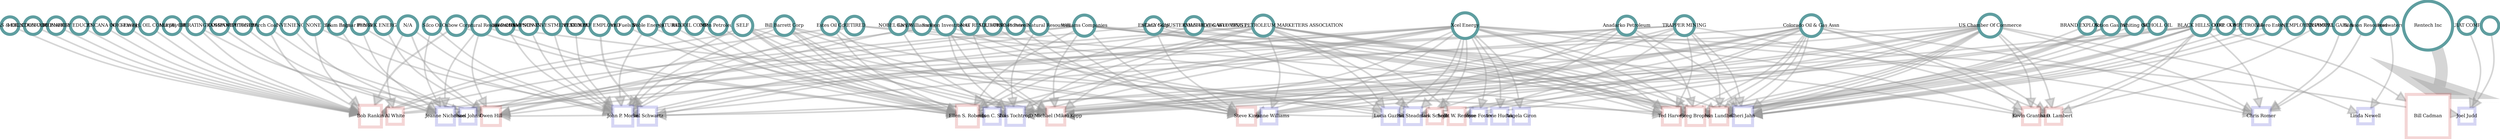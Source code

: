 digraph G {
	graph [outputorder=edgesfirst, truecolor=true, size="1000,1000!", dpi=96, bgcolor="#FFFFFF", splines=curved, epsilon="0.0", layoutEngine=neato, fontsize=90, fontcolor=blue, start=self];
	node [label="\N", style="setlinewidth(10), filled", fontsize=15, fixedsize=1, imagescale=true, regular=true];
	graph [bb="0,0,2146.5,1991.9"];
	37331 [label="BRAND EXPLORATION", width="0.77778", href=a, transaction_id=bef7e5f10da730c4f849b4e3ae0368d7, company_id=37331, company_name="BRAND EXPLORATION", amount="50.00", recipient_ext_id=4505, industry="Oil & Gas", image="../www/com_images/cunknown_oil_co.png", sitecode=oil, contributor_type=I, id=37331, total_dollars="50.00", type=donors, value="50.00", dir="/home/dameat/public_html/state_dem/njq/NodeViz", color=cadetblue, shape=circle, fillcolor="#ffffff", tooltip="BRAND EXPLORATION (Gave $50)", label_zoom_level=8, click="this.selectNode('37331'); this.panToNode('37331');", area="0.5", target=37331, pos="1676.1,1307.6", height="0.79167"];
	39437 [label="COLORADO GAS & OIL ASSOCIATION", width="0.80556", href=a, transaction_id=ffecc285ec81e2f0742e73f66e2c8bae, company_id=39437, company_name="COLORADO GAS & OIL ASSOCIATION", amount="100.00", recipient_ext_id=139757, industry="Oil & Gas", image="../www/com_images/cunknown_oil_co.png", sitecode=oil, contributor_type=I, id=39437, total_dollars="100.00", type=donors, value="100.00", dir="/home/dameat/public_html/state_dem/njq/NodeViz", color=cadetblue, shape=circle, fillcolor="#ffffff", tooltip="COLORADO GAS & OIL ASSOCIATION (Gave $100)", label_zoom_level=8, click="this.selectNode('39437'); this.panToNode('39437');", area="0.50356052899288", target=39437, pos="1012.6,1870.2", height="0.80556"];
	29490 [label=Headwaters, width="0.80556", href=a, transaction_id=c41f9f6da4cb639c6b6038baeb1b9709, company_id=29490, company_name=Headwaters, amount="100.00", recipient_ext_id=9837, industry="Environmental Policy", image="../www/com_images/cunknown_coal_co.png", sitecode=coal, contributor_type=I, id=29490, total_dollars="100.00", type=donors, value="100.00", dir="/home/dameat/public_html/state_dem/njq/NodeViz", color=cadetblue, shape=circle, fillcolor="#ffffff", tooltip="Headwaters (Gave $100)", label_zoom_level=8, click="this.selectNode('29490'); this.panToNode('29490');", area="0.50356052899288", target=29490, pos="1487.2,1961.9", height="0.80556"];
	38730 [label="SILCO OIL COMPANY", width="0.80556", href=a, transaction_id=cca43f86a4605c1795790a03b549ef72, company_id=38730, company_name="SILCO OIL COMPANY", amount="100.00", recipient_ext_id=139698, industry="Oil & Gas", image="../www/com_images/cunknown_oil_co.png", sitecode=oil, contributor_type=I, id=38730, total_dollars="100.00", type=donors, value="100.00", dir="/home/dameat/public_html/state_dem/njq/NodeViz", color=cadetblue, shape=circle, fillcolor="#ffffff", tooltip="SILCO OIL COMPANY (Gave $100)", label_zoom_level=8, click="this.selectNode('38730'); this.panToNode('38730');", area="0.50356052899288", target=38730, pos="1622,607.03", height="0.80556"];
	37107 [label="AB PETROLEUM", width="0.80556", href=a, transaction_id="13cce190d897f77e7031b4f23fed0052", company_id=37107, company_name="AB PETROLEUM", amount="100.00", recipient_ext_id=8446, industry="Oil & Gas", image="../www/com_images/cunknown_oil_co.png", sitecode=oil, contributor_type=I, id=37107, total_dollars="100.00", type=donors, value="100.00", dir="/home/dameat/public_html/state_dem/njq/NodeViz", color=cadetblue, shape=circle, fillcolor="#ffffff", tooltip="AB PETROLEUM (Gave $100)", label_zoom_level=8, click="this.selectNode('37107'); this.panToNode('37107');", area="0.50356052899288", target=37107, pos="426.39,546.61", height="0.80556"];
	37092 [label="A B PETROLEUM", width="0.80556", href=a, transaction_id="2ae72b80b523688b4fb81277639208ab", company_id=37092, company_name="A B PETROLEUM", amount="100.00", recipient_ext_id=139698, industry="Oil & Gas", image="../www/com_images/cunknown_oil_co.png", sitecode=oil, contributor_type=I, id=37092, total_dollars="100.00", type=donors, value="100.00", dir="/home/dameat/public_html/state_dem/njq/NodeViz", color=cadetblue, shape=circle, fillcolor="#ffffff", tooltip="A B PETROLEUM (Gave $100)", label_zoom_level=8, click="this.selectNode('37092'); this.panToNode('37092');", area="0.50356052899288", target=37092, pos="1707.7,986.3", height="0.80556"];
	5934 [label="Western Fuels Service", width="0.80556", href=a, transaction_id="855316852d04a9c513de3910ad8f188e", company_id=5934, company_name="Western Fuels Service", amount="100.00", recipient_ext_id=8516, industry="Petroleum Refining & Marketing", image="../www/com_images/cunknown_oil_co.png", sitecode=oil, contributor_type=I, id=5934, total_dollars="100.00", type=donors, value="100.00", dir="/home/dameat/public_html/state_dem/njq/NodeViz", color=cadetblue, shape=circle, fillcolor="#ffffff", tooltip="Western Fuels Service (Gave $100)", label_zoom_level=8, click="this.selectNode('5934'); this.panToNode('5934');", area="0.50356052899288", target=5934, pos="574.88,1295", height="0.80556"];
	37810 [label=HALLIBURTON, width="0.80556", href=a, transaction_id=a53aa9d68199d5af43edbcb7ccfdd6f3, company_id=37810, company_name=HALLIBURTON, amount="100.00", recipient_ext_id=8515, industry="Oilfield Service, Equipment & Exploration", image="../www/com_images/cunknown_oil_co.png", sitecode=oil, contributor_type=I, id=37810, total_dollars="100.00", type=donors, value="100.00", dir="/home/dameat/public_html/state_dem/njq/NodeViz", color=cadetblue, shape=circle, fillcolor="#ffffff", tooltip="HALLIBURTON (Gave $100)", label_zoom_level=8, click="this.selectNode('37810'); this.panToNode('37810');", area="0.50356052899288", target=37810, pos="485.41,1209.3", height="0.80556"];
	37102 [label="A-B PETROLEUM", width="0.80556", href=a, transaction_id=d17897144456e0f14551991aa8b81136, company_id=37102, company_name="A-B PETROLEUM", amount="100.00", recipient_ext_id=30110, industry="Oil & Gas", image="../www/com_images/cunknown_oil_co.png", sitecode=oil, contributor_type=I, id=37102, total_dollars="100.00", type=donors, value="100.00", dir="/home/dameat/public_html/state_dem/njq/NodeViz", color=cadetblue, shape=circle, fillcolor="#ffffff", tooltip="A-B PETROLEUM (Gave $100)", label_zoom_level=8, click="this.selectNode('37102'); this.panToNode('37102');", area="0.50356052899288", target=37102, pos="770.57,115.7", height="0.80556"];
	31762 [label="Feather Petroleum", width="0.80556", href=a, transaction_id=f259bf1750fdeb7cdd256b644c6a0852, company_id=31762, company_name="Feather Petroleum", amount="100.00", recipient_ext_id=8515, industry="Oil & Gas", image="../www/com_images/cunknown_oil_co.png", sitecode=oil, contributor_type=I, id=31762, total_dollars="100.00", type=donors, value="100.00", dir="/home/dameat/public_html/state_dem/njq/NodeViz", color=cadetblue, shape=circle, fillcolor="#ffffff", tooltip="Feather Petroleum (Gave $100)", label_zoom_level=8, click="this.selectNode('31762'); this.panToNode('31762');", area="0.50356052899288", target=31762, pos="1368.8,1498.7", height="0.80556"];
	38852 [label="THE QUIAT COMPANIES", width="0.80556", href=a, transaction_id="7fe62e74cb5376405a1b1791e0789088", company_id=38852, company_name="THE QUIAT COMPANIES", amount="125.00", recipient_ext_id=4478, industry="Oil & Gas", image="../www/com_images/cunknown_oil_co.png", sitecode=oil, contributor_type=I, id=38852, total_dollars="125.00", type=donors, value="125.00", dir="/home/dameat/public_html/state_dem/njq/NodeViz", color=cadetblue, shape=circle, fillcolor="#ffffff", tooltip="THE QUIAT COMPANIES (Gave $125)", label_zoom_level=8, click="this.selectNode('38852'); this.panToNode('38852');", area="0.50534079348932", target=38852, pos="1608,131.73", height="0.80556"];
	38163 [label="MOUNTAIN COAL CO", width="0.80556", href=a, transaction_id="18b6be1295417448352cffa643d17f3f", company_id=38163, company_name="MOUNTAIN COAL CO", amount="125.00", recipient_ext_id=139757, industry="Coal Mining", image="../www/com_images/cunknown_coal_co.png", sitecode=coal, contributor_type=I, id=38163, total_dollars="125.00", type=donors, value="125.00", dir="/home/dameat/public_html/state_dem/njq/NodeViz", color=cadetblue, shape=circle, fillcolor="#ffffff", tooltip="MOUNTAIN COAL CO (Gave $125)", label_zoom_level=8, click="this.selectNode('38163'); this.panToNode('38163');", area="0.50534079348932", target=38163, pos="690.39,1813.2", height="0.80556"];
	38506 [label="PIONEER NAT RESOURCES", width="0.80556", href=a, transaction_id=d45f348e73241948dbc27ef2cabcd420, company_id=38506, company_name="PIONEER NAT RESOURCES", amount="200.00", recipient_ext_id=8502, industry="Oilfield Service, Equipment & Exploration", image="../www/com_images/cunknown_oil_co.png", sitecode=oil, contributor_type=I, id=38506, total_dollars="200.00", type=donors, value="200.00", dir="/home/dameat/public_html/state_dem/njq/NodeViz", color=cadetblue, shape=circle, fillcolor="#ffffff", tooltip="PIONEER NAT RESOURCES (Gave $200)", label_zoom_level=8, click="this.selectNode('38506'); this.panToNode('38506');", area="0.51068158697864", target=38506, pos="1641.1,882.9", height="0.80556"];
	5982 [label="Whiting Oil", width="0.80556", href=a, transaction_id="9505dc1ee2e8b075accabea2825ac3f8", company_id=5982, company_name="Whiting Oil", amount="200.00", recipient_ext_id=4505, industry="Independent Oil & Gas Producers", image="../www/com_images/cunknown_oil_co.png", sitecode=oil, contributor_type=C, id=5982, total_dollars="200.00", type=donors, value="200.00", dir="/home/dameat/public_html/state_dem/njq/NodeViz", color=cadetblue, shape=circle, fillcolor="#ffffff", tooltip="Whiting Oil (Gave $200)", label_zoom_level=8, click="this.selectNode('5982'); this.panToNode('5982');", area="0.51068158697864", target=5982, pos="1706.1,1167.1", height="0.80556"];
	38507 [label="PIONEER NATURAL RESOUCES", width="0.80556", href=a, transaction_id="2bcccd30941fe08c5451c51567b08ade", company_id=38507, company_name="PIONEER NATURAL RESOUCES", amount="200.00", recipient_ext_id=8516, industry="Oilfield Service, Equipment & Exploration", image="../www/com_images/cunknown_oil_co.png", sitecode=oil, contributor_type=I, id=38507, total_dollars="200.00", type=donors, value="200.00", dir="/home/dameat/public_html/state_dem/njq/NodeViz", color=cadetblue, shape=circle, fillcolor="#ffffff", tooltip="PIONEER NATURAL RESOUCES (Gave $200)", label_zoom_level=8, click="this.selectNode('38507'); this.panToNode('38507');", area="0.51068158697864", target=38507, pos="505.1,957.32", height="0.80556"];
	48 [label="Acorn Petroleum", width="0.80556", href=a, transaction_id="94ab2cef13cdfb5be8162a04a124854f", company_id=48, company_name="Acorn Petroleum", amount="200.00", recipient_ext_id=8446, industry="Oil & Gas", image="../www/com_images/cunknown_oil_co.png", sitecode=oil, contributor_type=I, id=48, total_dollars="200.00", type=donors, value="200.00", dir="/home/dameat/public_html/state_dem/njq/NodeViz", color=cadetblue, shape=circle, fillcolor="#ffffff", tooltip="Acorn Petroleum (Gave $200)", label_zoom_level=8, click="this.selectNode('48'); this.panToNode('48');", area="0.51068158697864", target=48, pos="380.44,625.14", height="0.80556"];
	37678 [label="ENXX PROPANE", width="0.80556", href=a, transaction_id=ceaa0b8633c6c7b9e0b9b097c234918c, company_id=37678, company_name="ENXX PROPANE", amount="200.00", recipient_ext_id=139754, industry="Lpg/Liquid Propane Dealers & Producers", image="../www/com_images/cunknown_oil_co.png", sitecode=oil, contributor_type=I, id=37678, total_dollars="200.00", type=donors, value="200.00", dir="/home/dameat/public_html/state_dem/njq/NodeViz", color=cadetblue, shape=circle, fillcolor="#ffffff", tooltip="ENXX PROPANE (Gave $200)", label_zoom_level=8, click="this.selectNode('37678'); this.panToNode('37678');", area="0.51068158697864", target=37678, pos="1772.3,1253", height="0.80556"];
	39361 [label=MONARCH, width="0.80556", href=a, transaction_id=c7be53382d4152a8603ac4637d547cd6, company_id=39361, company_name=MONARCH, amount="200.00", recipient_ext_id=139757, industry="Oil & Gas", image="../www/com_images/cunknown_oil_co.png", sitecode=oil, contributor_type=I, id=39361, total_dollars="200.00", type=donors, value="200.00", dir="/home/dameat/public_html/state_dem/njq/NodeViz", color=cadetblue, shape=circle, fillcolor="#ffffff", tooltip="MONARCH (Gave $200)", label_zoom_level=8, click="this.selectNode('39361'); this.panToNode('39361');", area="0.51068158697864", target=39361, pos="851.26,1853.1", height="0.80556"];
	4341 [label="Petroleum Engineer", width="0.80556", href=a, transaction_id="9ce4041fe46dfc9aba81299a139ae942", company_id=4341, company_name="Petroleum Engineer", amount="200.00", recipient_ext_id=139701, industry="Oil & Gas", image="../www/com_images/cunknown_oil_co.png", sitecode=oil, contributor_type=I, id=4341, total_dollars="200.00", type=donors, value="200.00", dir="/home/dameat/public_html/state_dem/njq/NodeViz", color=cadetblue, shape=circle, fillcolor="#ffffff", tooltip="Petroleum Engineer (Gave $200)", label_zoom_level=8, click="this.selectNode('4341'); this.panToNode('4341');", area="0.51068158697864", target=4341, pos="2116.5,191.4", height="0.80556"];
	37502 [label="COLORADO ENERGY EDUCATION ASSOCIATION", width="0.80556", href=a, transaction_id=d98b8e0584d67f4d45b532c52e8f28d5, company_id=37502, company_name="COLORADO ENERGY EDUCATION ASSOCIATION", amount="200.00", recipient_ext_id=139757, industry="Oil & Gas", image="../www/com_images/cunknown_oil_co.png", sitecode=oil, contributor_type=C, id=37502, total_dollars="200.00", type=donors, value="200.00", dir="/home/dameat/public_html/state_dem/njq/NodeViz", color=cadetblue, shape=circle, fillcolor="#ffffff", tooltip="COLORADO ENERGY EDUCATION ASSOCIATION (Gave $200)", label_zoom_level=8, click="this.selectNode('37502'); this.panToNode('37502');", area="0.51068158697864", target=37502, pos="1096,1862.7", height="0.80556"];
	9760 [label="Mark Scheffel", width="0.69444", href=a, image="../www/can_images/9760.jpg", id=9760, total_dollars=200, type=candidates, value=200, color="#cc333333", shape=square, fillcolor="#ffffff", tooltip="Mark Scheffel (Received $200)", label_zoom_level=6, click="this.selectNode('9760'); this.panToNode('9760');", area="0.51068158697864", target=9760, state=CO, term=2010, district="CO-4", party=R, candidate_name="Mark Scheffel", pos="1441.4,532.68", height="0.70833"];
	9837 [label="Linda Newell", width="0.69444", href=a, image="../www/can_images/9837.jpg", id=9837, total_dollars=200, type=candidates, value=200, color="#3333cc33", shape=square, fillcolor="#ffffff", tooltip="Linda Newell (Received $200)", label_zoom_level=6, click="this.selectNode('9837'); this.panToNode('9837');", area="0.51068158697864", target=9837, state=CO, term=2010, district="CO-26", party=D, candidate_name="Linda Newell", pos="1308.1,1635.8", height="0.70833"];
	37663 [label="ENCANA OIL", width="0.80556", href=a, transaction_id="37d2e36601542ffd3fd741d9d57caec7", company_id=37663, company_name="ENCANA OIL", amount="200.00", recipient_ext_id=139757, industry="Major (Multinational) Oil & Gas Producers", image="../www/com_images/cunknown_oil_co.png", sitecode=oil, contributor_type=I, id=37663, total_dollars="200.00", type=donors, value="200.00", dir="/home/dameat/public_html/state_dem/njq/NodeViz", color=cadetblue, shape=circle, fillcolor="#ffffff", tooltip="ENCANA OIL (Gave $200)", label_zoom_level=8, click="this.selectNode('37663'); this.panToNode('37663');", area="0.51068158697864", target=37663, pos="929.17,1890.7", height="0.80556"];
	9766 [label="Joyce Foster", width="0.69444", href=a, image="../www/can_images/9766.jpg", id=9766, total_dollars=200, type=candidates, value=200, color="#3333cc33", shape=square, fillcolor="#ffffff", tooltip="Joyce Foster (Received $200)", label_zoom_level=6, click="this.selectNode('9766'); this.panToNode('9766');", area="0.51068158697864", target=9766, state=CO, term=2010, district="CO-35", party=D, candidate_name="Joyce Foster", pos="1265.9,464.25", height="0.70833"];
	31623 [label="Balmar Petroleum", width="0.80556", href=a, transaction_id="37c905740e6ac88e7b679a7ed5472ffc", company_id=31623, company_name="Balmar Petroleum", amount="100.00", recipient_ext_id=8446, industry="Gasoline Service Stations", image="../www/com_images/cunknown_oil_co.png", sitecode=oil, contributor_type=I, id=31623, total_dollars=200, type=donors, value=200, dir="/home/dameat/public_html/state_dem/njq/NodeViz", color=cadetblue, shape=circle, fillcolor="#ffffff", tooltip="Balmar Petroleum (Gave $200)", label_zoom_level=8, click="this.selectNode('31623'); this.panToNode('31623');", area="0.51068158697864", target=31623, pos="595.43,421.14", height="0.80556"];
	5103 [label="Silco Oil", width="0.80556", href=a, transaction_id="45cec563920b05ddaf465f572a2fc6ca", company_id=5103, company_name="Silco Oil", amount="100.00", recipient_ext_id=30110, industry="Oil & Gas", image="../www/com_images/cunknown_oil_co.png", sitecode=oil, contributor_type=I, id=5103, total_dollars=200, type=donors, value=200, dir="/home/dameat/public_html/state_dem/njq/NodeViz", color=cadetblue, shape=circle, fillcolor="#ffffff", tooltip="Silco Oil (Gave $200)", label_zoom_level=8, click="this.selectNode('5103'); this.panToNode('5103');", area="0.51068158697864", target=5103, pos="646.85,368.67", height="0.80556"];
	39512 [label="THE QUIAT COMPANY", width="0.80556", href=a, transaction_id="8fdd00367f6a9f81591f0309a93502a5", company_id=39512, company_name="THE QUIAT COMPANY", amount="250.00", recipient_ext_id=4478, industry="Oil & Gas", image="../www/com_images/cunknown_oil_co.png", sitecode=oil, contributor_type=I, id=39512, total_dollars="250.00", type=donors, value="250.00", dir="/home/dameat/public_html/state_dem/njq/NodeViz", color=cadetblue, shape=circle, fillcolor="#ffffff", tooltip="THE QUIAT COMPANY (Gave $250)", label_zoom_level=8, click="this.selectNode('39512'); this.panToNode('39512');", area="0.51424211597152", target=39512, pos="1407.6,30", height="0.80556"];
	29834 [label="NRG Energy", width="0.80556", href=a, transaction_id="816142d7ad8f374edfcace9050a9abe7", company_id=29834, company_name="NRG Energy", amount="300.00", recipient_ext_id=139757, industry="Independent Power Generation & Cogeneration", image="../www/com_images/c152.png", sitecode=coal, contributor_type=I, id=29834, total_dollars="300.00", type=donors, value="300.00", dir="/home/dameat/public_html/state_dem/njq/NodeViz", color=cadetblue, shape=circle, fillcolor="#ffffff", tooltip="NRG Energy (Gave $300)", label_zoom_level=8, click="this.selectNode('29834'); this.panToNode('29834');", area="0.51780264496439", target=29834, pos="609.41,1778.7", height="0.80556"];
	38655 [label="SCHOLL OIL", width="0.80556", href=a, transaction_id="5cf1bd01164323547d3b07d6f054678b", company_id=38655, company_name="SCHOLL OIL", amount="300.00", recipient_ext_id=4505, industry="Oil & Gas", image="../www/com_images/cunknown_oil_co.png", sitecode=oil, contributor_type=I, id=38655, total_dollars="300.00", type=donors, value="300.00", dir="/home/dameat/public_html/state_dem/njq/NodeViz", color=cadetblue, shape=circle, fillcolor="#ffffff", tooltip="SCHOLL OIL (Gave $300)", label_zoom_level=8, click="this.selectNode('38655'); this.panToNode('38655');", area="0.51780264496439", target=38655, pos="1616.2,1419.9", height="0.80556"];
	30357 [label="EnCana Corp", width="0.80556", href=a, transaction_id=c62ff3172e95f4728b1aa0353d5fa634, company_id=30357, company_name="EnCana Corp", amount="150.00", recipient_ext_id=8515, industry="Major (Multinational) Oil & Gas Producers", image="../www/com_images/cunknown_oil_co.png", sitecode=oil, contributor_type=I, id=30357, total_dollars=325, type=donors, value=325, dir="/home/dameat/public_html/state_dem/njq/NodeViz", color=cadetblue, shape=circle, fillcolor="#ffffff", tooltip="EnCana Corp (Gave $325)", label_zoom_level=8, click="this.selectNode('30357'); this.panToNode('30357');", area="0.51958290946083", target=30357, pos="897.05,1349.4", height="0.81944"];
	39429 [label="BRADLEY TRANSPORTATION LLC", width="0.80556", href=a, transaction_id="4bb863ff1e02856bf0b68633c26b087a", company_id=39429, company_name="BRADLEY TRANSPORTATION LLC", amount="350.00", recipient_ext_id=30110, industry="Gasoline Service Stations", image="../www/com_images/cunknown_oil_co.png", sitecode=oil, contributor_type=I, id=39429, total_dollars="350.00", type=donors, value="350.00", dir="/home/dameat/public_html/state_dem/njq/NodeViz", color=cadetblue, shape=circle, fillcolor="#ffffff", tooltip="BRADLEY TRANSPORTATION LLC (Gave $350)", label_zoom_level=8, click="this.selectNode('39429'); this.panToNode('39429');", area="0.52136317395727", target=39429, pos="1070.6,77.638", height="0.81944"];
	38211 [label="NOBEL ENERGY", width="0.80556", href=a, transaction_id="7d6e6f31f42a34bc586c86cf6c12b69b", company_id=38211, company_name="NOBEL ENERGY", amount="400.00", recipient_ext_id=2876, industry="Oilfield Service, Equipment & Exploration", image="../www/com_images/cunknown_oil_co.png", sitecode=oil, contributor_type=I, id=38211, total_dollars="400.00", type=donors, value="400.00", dir="/home/dameat/public_html/state_dem/njq/NodeViz", color=cadetblue, shape=circle, fillcolor="#ffffff", tooltip="NOBEL ENERGY (Gave $400)", label_zoom_level=8, click="this.selectNode('38211'); this.panToNode('38211');", area="0.52492370295015", target=38211, pos="916.52,276.03", height="0.81944"];
	39505 [label="SEWELL OIL COMPANY", width="0.80556", href=a, transaction_id="3c99864a904a31bac35ce004a17d07f2", company_id=39505, company_name="SEWELL OIL COMPANY", amount="400.00", recipient_ext_id=139757, industry="Oil & Gas", image="../www/com_images/cunknown_oil_co.png", sitecode=oil, contributor_type=I, id=39505, total_dollars="400.00", type=donors, value="400.00", dir="/home/dameat/public_html/state_dem/njq/NodeViz", color=cadetblue, shape=circle, fillcolor="#ffffff", tooltip="SEWELL OIL COMPANY (Gave $400)", label_zoom_level=8, click="this.selectNode('39505'); this.panToNode('39505');", area="0.52492370295015", target=39505, pos="763.94,1863.5", height="0.81944"];
	5727 [label="Valero Energy", width="0.80556", href=a, transaction_id="89bfeadb8209e4c046c2a32c1af15599", company_id=5727, company_name="Valero Energy", amount="400.00", recipient_ext_id=139698, industry="Petroleum Refining & Marketing", image="../www/com_images/c47.png", sitecode=oil, contributor_type=C, id=5727, total_dollars="400.00", type=donors, value="400.00", dir="/home/dameat/public_html/state_dem/njq/NodeViz", color=cadetblue, shape=circle, fillcolor="#ffffff", tooltip="Valero Energy (Gave $400)", label_zoom_level=8, click="this.selectNode('5727'); this.panToNode('5727');", area="0.52492370295015", target=5727, pos="1710.1,811.82", height="0.81944"];
	3487 [label="Murphy Oil", width="0.80556", href=a, transaction_id="5f36505e040f702a92536c5a493cb4dd", company_id=3487, company_name="Murphy Oil", amount="400.00", recipient_ext_id=139757, industry="Oil & Gas", image="../www/com_images/c112.png", sitecode=oil, contributor_type=I, id=3487, total_dollars="400.00", type=donors, value="400.00", dir="/home/dameat/public_html/state_dem/njq/NodeViz", color=cadetblue, shape=circle, fillcolor="#ffffff", tooltip="Murphy Oil (Gave $400)", label_zoom_level=8, click="this.selectNode('3487'); this.panToNode('3487');", area="0.52492370295015", target=3487, pos="530.73,1725.8", height="0.81944"];
	38586 [label="REX OIL COMPANY", width="0.80556", href=a, transaction_id=cfe391cdf324f9c69bf15bb690503393, company_id=38586, company_name="REX OIL COMPANY", amount="400.00", recipient_ext_id=8516, industry="Oil & Gas", image="../www/com_images/cunknown_oil_co.png", sitecode=oil, contributor_type=I, id=38586, total_dollars="400.00", type=donors, value="400.00", dir="/home/dameat/public_html/state_dem/njq/NodeViz", color=cadetblue, shape=circle, fillcolor="#ffffff", tooltip="REX OIL COMPANY (Gave $400)", label_zoom_level=8, click="this.selectNode('38586'); this.panToNode('38586');", area="0.52492370295015", target=38586, pos="481.4,1065.9", height="0.81944"];
	2875 [label="Suzanne Williams", width="0.72222", href=a, image="../www/can_images/2875.jpg", id=2875, total_dollars=400, type=candidates, value=400, color="#3333cc33", shape=square, fillcolor="#ffffff", tooltip="Suzanne Williams (Received $400)", label_zoom_level=6, click="this.selectNode('2875'); this.panToNode('2875');", area="0.52492370295015", target=2875, state=CO, term=2010, district="CO-28", party=D, candidate_name="Suzanne Williams", pos="1100.3,363.57", height="0.72222"];
	38627 [label="SAMUEL GARY & ASSOC", width="0.80556", href=a, transaction_id=abf8a8c7e20184a61d8f967b5c1a044d, company_id=38627, company_name="SAMUEL GARY & ASSOC", amount="400.00", recipient_ext_id=8460, industry="Independent Oil & Gas Producers", image="../www/com_images/cunknown_oil_co.png", sitecode=oil, contributor_type=I, id=38627, total_dollars="400.00", type=donors, value="400.00", dir="/home/dameat/public_html/state_dem/njq/NodeViz", color=cadetblue, shape=circle, fillcolor="#ffffff", tooltip="SAMUEL GARY & ASSOC (Gave $400)", label_zoom_level=8, click="this.selectNode('38627'); this.panToNode('38627');", area="0.52492370295015", target=38627, pos="1841,871.42", height="0.81944"];
	38400 [label="PACIFIC CONVENIENCE AND FUELS", width="0.80556", href=a, transaction_id="9453cd2f5721abacd4fe6828b50d7eaa", company_id=38400, company_name="PACIFIC CONVENIENCE AND FUELS", amount="400.00", recipient_ext_id=8446, industry="Gasoline Service Stations", image="../www/com_images/cunknown_oil_co.png", sitecode=oil, contributor_type=I, id=38400, total_dollars="400.00", type=donors, value="400.00", dir="/home/dameat/public_html/state_dem/njq/NodeViz", color=cadetblue, shape=circle, fillcolor="#ffffff", tooltip="PACIFIC CONVENIENCE AND FUELS (Gave $400)", label_zoom_level=8, click="this.selectNode('38400'); this.panToNode('38400');", area="0.52492370295015", target=38400, pos="474.15,467.98", height="0.81944"];
	37272 [label="BENTEK ENERGY LLC", width="0.80556", href=a, transaction_id="5a34d79150bfdfca7e4f218abcc49577", company_id=37272, company_name="BENTEK ENERGY LLC", amount="400.00", recipient_ext_id=139760, industry="Oilfield Service, Equipment & Exploration", image="../www/com_images/cunknown_oil_co.png", sitecode=oil, contributor_type=I, id=37272, total_dollars="400.00", type=donors, value="400.00", dir="/home/dameat/public_html/state_dem/njq/NodeViz", color=cadetblue, shape=circle, fillcolor="#ffffff", tooltip="BENTEK ENERGY LLC (Gave $400)", label_zoom_level=8, click="this.selectNode('37272'); this.panToNode('37272');", area="0.52492370295015", target=37272, pos="275.5,1351.7", height="0.81944"];
	4912 [label="Samson Resources", width="0.80556", href=a, transaction_id="31447c32887aa7f9d1650327727e9840", company_id=4912, company_name="Samson Resources", amount="400.00", recipient_ext_id=8460, industry="Oilfield Service, Equipment & Exploration", image="../www/com_images/cunknown_oil_co.png", sitecode=oil, contributor_type=I, id=4912, total_dollars="400.00", type=donors, value="400.00", dir="/home/dameat/public_html/state_dem/njq/NodeViz", color=cadetblue, shape=circle, fillcolor="#ffffff", tooltip="Samson Resources (Gave $400)", label_zoom_level=8, click="this.selectNode('4912'); this.panToNode('4912');", area="0.52492370295015", target=4912, pos="1833.1,1099.9", height="0.81944"];
	38620 [label="SAMPSON INVESTMENT COMPANY", width="0.80556", href=a, transaction_id=b66a6b8afa951a37cf41bb11b0e26db2, company_id=38620, company_name="SAMPSON INVESTMENT COMPANY", amount="400.00", recipient_ext_id=8446, industry="Oilfield Service, Equipment & Exploration", image="../www/com_images/cunknown_oil_co.png", sitecode=oil, contributor_type=I, id=38620, total_dollars="400.00", type=donors, value="400.00", dir="/home/dameat/public_html/state_dem/njq/NodeViz", color=cadetblue, shape=circle, fillcolor="#ffffff", tooltip="SAMPSON INVESTMENT COMPANY (Gave $400)", label_zoom_level=8, click="this.selectNode('38620'); this.panToNode('38620');", area="0.52492370295015", target=38620, pos="345.11,719.22", height="0.81944"];
	30533 [label="Pioneer Natural Resources", width="0.80556", href=a, transaction_id="9a258a15f6eb98321d306c3810fe8189", company_id=30533, company_name="Pioneer Natural Resources", amount="200.00", recipient_ext_id=2876, industry="Oilfield Service, Equipment & Exploration", image="../www/com_images/c30533.png", sitecode=oil, contributor_type=I, id=30533, total_dollars=400, type=donors, value=400, dir="/home/dameat/public_html/state_dem/njq/NodeViz", color=cadetblue, shape=circle, fillcolor="#ffffff", tooltip="Pioneer Natural Resources (Gave $400)", label_zoom_level=8, click="this.selectNode('30533'); this.panToNode('30533');", area="0.52492370295015", target=30533, pos="652.12,580.34", height="0.81944"];
	1701 [label="Estes Oil Co", width="0.80556", href=a, transaction_id="7f070db180a8a021c6fd3fdda344fb9c", company_id=1701, company_name="Estes Oil Co", amount="200.00", recipient_ext_id=8502, industry="Oil & Gas", image="../www/com_images/cunknown_oil_co.png", sitecode=oil, contributor_type=I, id=1701, total_dollars=400, type=donors, value=400, dir="/home/dameat/public_html/state_dem/njq/NodeViz", color=cadetblue, shape=circle, fillcolor="#ffffff", tooltip="Estes Oil Co (Gave $400)", label_zoom_level=8, click="this.selectNode('1701'); this.panToNode('1701');", area="0.52492370295015", target=1701, pos="705.85,860.94", height="0.81944"];
	3729 [label="Offen Petroleum", width="0.80556", href=a, transaction_id="5a81f959182149063379454e874846bc", company_id=3729, company_name="Offen Petroleum", amount="400.00", recipient_ext_id=8516, industry="Gasoline Service Stations", image="../www/com_images/cunknown_oil_co.png", sitecode=oil, contributor_type=I, id=3729, total_dollars="400.00", type=donors, value="400.00", dir="/home/dameat/public_html/state_dem/njq/NodeViz", color=cadetblue, shape=circle, fillcolor="#ffffff", tooltip="Offen Petroleum (Gave $400)", label_zoom_level=8, click="this.selectNode('3729'); this.panToNode('3729');", area="0.52492370295015", target=3729, pos="517.09,1158.4", height="0.81944"];
	38399 [label="PACIFIC CONVENIENCE & FUELS", width="0.80556", href=a, transaction_id="77c9cb892d52ee955b39ad7665812872", company_id=38399, company_name="PACIFIC CONVENIENCE & FUELS", amount="400.00", recipient_ext_id=30110, industry="Gasoline Service Stations", image="../www/com_images/cunknown_oil_co.png", sitecode=oil, contributor_type=I, id=38399, total_dollars="400.00", type=donors, value="400.00", dir="/home/dameat/public_html/state_dem/njq/NodeViz", color=cadetblue, shape=circle, fillcolor="#ffffff", tooltip="PACIFIC CONVENIENCE & FUELS (Gave $400)", label_zoom_level=8, click="this.selectNode('38399'); this.panToNode('38399');", area="0.52492370295015", target=38399, pos="920.76,79.786", height="0.81944"];
	9765 [label="Evie Hudak", width="0.72222", href=a, image="../www/can_images/9765.jpg", id=9765, total_dollars=500, type=candidates, value=500, color="#3333cc33", shape=square, fillcolor="#ffffff", tooltip="Evie Hudak (Received $500)", label_zoom_level=6, click="this.selectNode('9765'); this.panToNode('9765');", area="0.53204476093591", target=9765, state=CO, term=2010, district="CO-19", party=D, candidate_name="Evie Hudak", pos="1194,421.06", height="0.73611"];
	139692 [label="Angela Giron", width="0.72222", href=a, image="../www/can_images/139692.jpg", id=139692, total_dollars=500, type=candidates, value=500, color="#3333cc33", shape=square, fillcolor="#ffffff", tooltip="Angela Giron (Received $500)", label_zoom_level=6, click="this.selectNode('139692'); this.panToNode('139692');", area="0.53204476093591", target=139692, state=CO, term=2010, district="CO-3", party=D, candidate_name="Angela Giron", pos="1362.7,498.74", height="0.73611"];
	38922 [label=UNEMPLOYED, width="0.80556", href=a, transaction_id=f8c2871675d6a095b3a1e6ff08a23ed0, company_id=38922, company_name=UNEMPLOYED, amount="500.00", recipient_ext_id=139698, industry="Gasoline Service Stations", image="../www/com_images/cunknown_oil_co.png", sitecode=oil, contributor_type=I, id=38922, total_dollars="500.00", type=donors, value="500.00", dir="/home/dameat/public_html/state_dem/njq/NodeViz", color=cadetblue, shape=circle, fillcolor="#ffffff", tooltip="UNEMPLOYED (Gave $500)", label_zoom_level=8, click="this.selectNode('38922'); this.panToNode('38922');", area="0.53204476093591", target=38922, pos="1673.5,705.54", height="0.81944"];
	1953 [label="Gary Williams Energy", width="0.80556", href=a, transaction_id="7cc74b9fa340000c0add679b1345fcd2", company_id=1953, company_name="Gary Williams Energy", amount="300.00", recipient_ext_id=8446, industry="Independent Oil & Gas Producers", image="../www/com_images/cunknown_oil_co.png", sitecode=oil, contributor_type=I, id=1953, total_dollars=500, type=donors, value=500, dir="/home/dameat/public_html/state_dem/njq/NodeViz", color=cadetblue, shape=circle, fillcolor="#ffffff", tooltip="Gary Williams Energy (Gave $500)", label_zoom_level=8, click="this.selectNode('1953'); this.panToNode('1953');", area="0.53204476093591", target=1953, pos="484.88,789.84", height="0.81944"];
	139701 [label="Michael Johnston", width="0.72222", href=a, image="../www/can_images/139701.jpg", id=139701, total_dollars=600, type=candidates, value=600, color="#3333cc33", shape=square, fillcolor="#ffffff", tooltip="Michael Johnston (Received $600)", label_zoom_level=6, click="this.selectNode('139701'); this.panToNode('139701');", area="0.53916581892167", target=139701, state=CO, term=2010, district="CO-33", party=D, candidate_name="Michael Johnston", pos="1826.1,370.51", height="0.73611"];
	38214 [label=NONE, width="0.83333", href=a, transaction_id=c4f2381bcb3f67d97359fccc8e841525, company_id=38214, company_name=NONE, amount="400.00", recipient_ext_id=139757, industry="Oil & Gas", image="../www/com_images/cunknown_oil_co.png", sitecode=oil, contributor_type=I, id=38214, total_dollars=600, type=donors, value=600, dir="/home/dameat/public_html/state_dem/njq/NodeViz", color=cadetblue, shape=circle, fillcolor="#ffffff", tooltip="NONE (Gave $600)", label_zoom_level=8, click="this.selectNode('38214'); this.panToNode('38214');", area="0.53916581892167", target=38214, pos="1200.9,1600.3", height="0.83333"];
	4478 [label="Joel Judd", width="0.72222", href=a, image="../www/can_images/4478.jpg", id=4478, total_dollars=725, type=candidates, value=725, color="#3333cc33", shape=square, fillcolor="#ffffff", tooltip="Joel Judd (Received $725)", label_zoom_level=6, click="this.selectNode('4478'); this.panToNode('4478');", area="0.54806714140387", target=4478, state=CO, term=2010, district="CO-34", party=D, candidate_name="Joel Judd", pos="1359.4,384.19", height="0.73611"];
	4480 [label="Brandon C. Shaffer", width="0.75", href=a, image="../www/can_images/4480.jpg", id=4480, total_dollars=800, type=candidates, value=800, color="#3333cc33", shape=square, fillcolor="#ffffff", tooltip="Brandon C. Shaffer (Received $800)", label_zoom_level=6, click="this.selectNode('4480'); this.panToNode('4480');", area="0.55340793489318", target=4480, state=CO, term=2010, district="CO-17", party=D, candidate_name="Brandon C. Shaffer", pos="1096.3,488.65", height="0.75"];
	38766 [label="STACY SCHUSTERMAN REVOCABLE TRUST", width="0.83333", href=a, transaction_id="6d1652967fac13a616419be0ca542e7e", company_id=38766, company_name="STACY SCHUSTERMAN REVOCABLE TRUST", amount="400.00", recipient_ext_id=8516, industry="Oilfield Service, Equipment & Exploration", image="../www/com_images/cunknown_oil_co.png", sitecode=oil, contributor_type=C, id=38766, total_dollars=800, type=donors, value=800, dir="/home/dameat/public_html/state_dem/njq/NodeViz", color=cadetblue, shape=circle, fillcolor="#ffffff", tooltip="STACY SCHUSTERMAN REVOCABLE TRUST (Gave $800)", label_zoom_level=8, click="this.selectNode('38766'); this.panToNode('38766');", area="0.55340793489318", target=38766, pos="1090.6,1457", height="0.83333"];
	29255 [label="Arch Coal", width="0.83333", href=a, transaction_id="4da300a251cdb6ccf138a0aeda94ca95", company_id=29255, company_name="Arch Coal", amount="600.00", recipient_ext_id=139757, industry="Coal Mining", image="../www/com_images/c137.png", sitecode=coal, contributor_type=C, id=29255, total_dollars=800, type=donors, value=800, dir="/home/dameat/public_html/state_dem/njq/NodeViz", color=cadetblue, shape=circle, fillcolor="#ffffff", tooltip="Arch Coal (Gave $800)", label_zoom_level=8, click="this.selectNode('29255'); this.panToNode('29255');", area="0.55340793489318", target=29255, pos="479.47,1525.8", height="0.83333"];
	38042 [label="LEEDE OPERATING COMPANY", width="0.83333", href=a, transaction_id="07dc3afd3b5eb0fcaa11ade932c48bef", company_id=38042, company_name="LEEDE OPERATING COMPANY", amount="400.00", recipient_ext_id=139757, industry="Oil & Gas", image="../www/com_images/cunknown_oil_co.png", sitecode=oil, contributor_type=I, id=38042, total_dollars=800, type=donors, value=800, dir="/home/dameat/public_html/state_dem/njq/NodeViz", color=cadetblue, shape=circle, fillcolor="#ffffff", tooltip="LEEDE OPERATING COMPANY (Gave $800)", label_zoom_level=8, click="this.selectNode('38042'); this.panToNode('38042');", area="0.55340793489318", target=38042, pos="540.85,1569.4", height="0.83333"];
	53 [label="Action Gas Inc", width="0.83333", href=a, transaction_id=fdd606e2695086a4cb3d30484368c855, company_id=53, company_name="Action Gas Inc", amount="400.00", recipient_ext_id=3275, industry="Lpg/Liquid Propane Dealers & Producers", image="../www/com_images/cunknown_oil_co.png", sitecode=oil, contributor_type=I, id=53, total_dollars=1000, type=donors, value=1000, dir="/home/dameat/public_html/state_dem/njq/NodeViz", color=cadetblue, shape=circle, fillcolor="#ffffff", tooltip="Action Gas Inc (Gave $1,000)", label_zoom_level=8, click="this.selectNode('53'); this.panToNode('53');", area="0.5676500508647", target=53, pos="1471.9,1405.3", height="0.84722"];
	4464 [label="Kent D. Lambert", width="0.75", href=a, image="../www/can_images/4464.jpg", id=4464, total_dollars=1000, type=candidates, value=1000, color="#cc333333", shape=square, fillcolor="#ffffff", tooltip="Kent D. Lambert (Received $1,000)", label_zoom_level=6, click="this.selectNode('4464'); this.panToNode('4464');", area="0.5676500508647", target=4464, state=CO, term=2010, district="CO-9", party=R, candidate_name="Kent D. Lambert", pos="1180.6,1403.1", height="0.75"];
	4482 [label="Al White", width="0.75", href=a, image="../www/can_images/unknownCandidate.jpg", id=4482, total_dollars=1000, type=candidates, value=1000, color="#cc333333", shape=square, fillcolor="#ffffff", tooltip="Al White (Received $1,000)", label_zoom_level=6, click="this.selectNode('4482'); this.panToNode('4482');", area="0.5676500508647", target=4482, state=CO, term=2010, district="CO-8", party=R, candidate_name="Al White", pos="28,917.15", height="0.75"];
	14245 [label="Noble Energy", width="0.86111", href=a, transaction_id="7aa65801e3143f59c2f30404692e40ae", company_id=14245, company_name="Noble Energy", amount="800.00", recipient_ext_id=8446, industry="Major (Multinational) Oil & Gas Producers", image="../www/com_images/c14245.png", sitecode=oil, contributor_type=I, id=14245, total_dollars=1200, type=donors, value=1200, dir="/home/dameat/public_html/state_dem/njq/NodeViz", color=cadetblue, shape=circle, fillcolor="#ffffff", tooltip="Noble Energy (Gave $1,200)", label_zoom_level=8, click="this.selectNode('14245'); this.panToNode('14245');", area="0.58189216683622", target=14245, pos="755.73,424.52", height="0.86111"];
	4911 [label="Samson Investments", width="0.86111", href=a, transaction_id="593dbfb4addc7b06f106e34590f215e6", company_id=4911, company_name="Samson Investments", amount="400.00", recipient_ext_id=2876, industry="Oilfield Service, Equipment & Exploration", image="../www/com_images/cunknown_oil_co.png", sitecode=oil, contributor_type=I, id=4911, total_dollars=1200, type=donors, value=1200, dir="/home/dameat/public_html/state_dem/njq/NodeViz", color=cadetblue, shape=circle, fillcolor="#ffffff", tooltip="Samson Investments (Gave $1,200)", label_zoom_level=8, click="this.selectNode('4911'); this.panToNode('4911');", area="0.58189216683622", target=4911, pos="1477,623.2", height="0.86111"];
	38579 [label=RETIRED, width="0.86111", href=a, transaction_id="422b07a2b096b73aee7f298000d75d7e", company_id=38579, company_name=RETIRED, amount="800.00", recipient_ext_id=139757, industry="Oil & Gas", image="../www/com_images/cunknown_coal_co.png", sitecode=coal, contributor_type=I, id=38579, total_dollars=1275, type=donors, value=1275, dir="/home/dameat/public_html/state_dem/njq/NodeViz", color=cadetblue, shape=circle, fillcolor="#ffffff", tooltip="RETIRED (Gave $1,275)", label_zoom_level=8, click="this.selectNode('38579'); this.panToNode('38579');", area="0.58723296032553", target=38579, pos="843.64,1158.6", height="0.86111"];
	139702 [label="Lucia Guzman", width="0.75", href=a, image="../www/can_images/139702.jpg", id=139702, total_dollars=1300, type=candidates, value=1300, color="#3333cc33", shape=square, fillcolor="#ffffff", tooltip="Lucia Guzman (Received $1,300)", label_zoom_level=6, click="this.selectNode('139702'); this.panToNode('139702');", area="0.58901322482197", target=139702, state=CO, term=2010, district="CO-34", party=D, candidate_name="Lucia Guzman", pos="928.24,930.59", height="0.76389"];
	139700 [label="Pat Steadman", width="0.77778", href=a, image="../www/can_images/139700.jpg", id=139700, total_dollars=1500, type=candidates, value=1500, color="#3333cc33", shape=square, fillcolor="#ffffff", tooltip="Pat Steadman (Received $1,500)", label_zoom_level=6, click="this.selectNode('139700'); this.panToNode('139700');", area="0.60325534079349", target=139700, state=CO, term=2010, district="CO-31", party=D, candidate_name="Pat Steadman", pos="1317.2,662.22", height="0.77778"];
	4460 [label="Pioneer Natural Resources Usa", width="0.86111", href=a, transaction_id="7e62591c7ddff7168f78948dd6f906e3", company_id=4460, company_name="Pioneer Natural Resources Usa", amount="400.00", recipient_ext_id=139760, industry="Oilfield Service, Equipment & Exploration", image="../www/com_images/c74.png", sitecode=oil, contributor_type=C, id=4460, total_dollars=1600, type=donors, value=1600, dir="/home/dameat/public_html/state_dem/njq/NodeViz", color=cadetblue, shape=circle, fillcolor="#ffffff", tooltip="Pioneer Natural Resources Usa (Gave $1,600)", label_zoom_level=8, click="this.selectNode('4460'); this.panToNode('4460');", area="0.61037639877925", target=4460, pos="823.94,819.97", height="0.875"];
	228 [label="Anadarko Petroleum", width="0.86111", href=a, transaction_id="732845cbffd84831e8fad429752d9140", company_id=228, company_name="Anadarko Petroleum", amount="500.00", recipient_ext_id=139698, industry="Oil & Gas", image="../www/com_images/c96.png", sitecode=oil, contributor_type=I, id=228, total_dollars=1600, type=donors, value=1600, dir="/home/dameat/public_html/state_dem/njq/NodeViz", color=cadetblue, shape=circle, fillcolor="#ffffff", tooltip="Anadarko Petroleum (Gave $1,600)", label_zoom_level=8, click="this.selectNode('228'); this.panToNode('228');", area="0.61037639877925", target=228, pos="1288.6,1009.5", height="0.875"];
	8526 [label="Scott W. Renfroe", width="0.77778", href=a, image="../www/can_images/8526.jpg", id=8526, total_dollars=1600, type=candidates, value=1600, color="#cc333333", shape=square, fillcolor="#ffffff", tooltip="Scott W. Renfroe (Received $1,600)", label_zoom_level=6, click="this.selectNode('8526'); this.panToNode('8526');", area="0.61037639877925", target=8526, state=CO, term=2010, district="CO-13", party=R, candidate_name="Scott W. Renfroe", pos="810.87,971.55", height="0.77778"];
	139754 [label="Kevin Grantham", width="0.77778", href=a, image="../www/can_images/139754.jpg", id=139754, total_dollars=1800, type=candidates, value=1800, color="#cc333333", shape=square, fillcolor="#ffffff", tooltip="Kevin Grantham (Received $1,800)", label_zoom_level=6, click="this.selectNode('139754'); this.panToNode('139754');", area="0.62461851475076", target=139754, state=CO, term=2010, district="CO-2", party=R, candidate_name="Kevin Grantham", pos="1328.7,1072.8", height="0.79167"];
	38177 [label="N/A", width="0.88889", href=a, transaction_id="88ecb407e7d4916b030728ba6a753499", company_id=38177, company_name="N/A", amount="1000.00", recipient_ext_id=4482, industry="Oil & Gas", image="../www/com_images/cunknown_oil_co.png", sitecode=oil, contributor_type=I, id=38177, total_dollars=1900, type=donors, value=1900, dir="/home/dameat/public_html/state_dem/njq/NodeViz", color=cadetblue, shape=circle, fillcolor="#ffffff", tooltip="N/A (Gave $1,900)", label_zoom_level=8, click="this.selectNode('38177'); this.panToNode('38177');", area="0.63173957273652", target=38177, pos="399.09,956.53", height="0.90278"];
	8460 [label="Chris Romer", width="0.77778", href=a, image="../www/can_images/8460.jpg", id=8460, total_dollars=1900, type=candidates, value=1900, color="#3333cc33", shape=square, fillcolor="#ffffff", tooltip="Chris Romer (Received $1,900)", label_zoom_level=6, click="this.selectNode('8460'); this.panToNode('8460');", area="0.63173957273652", target=8460, state=CO, term=2010, district="CO-32", party=D, candidate_name="Chris Romer", pos="1414.2,971.18", height="0.79167"];
	38670 [label="SELF EMPLOYED", width="0.88889", href=a, transaction_id="3ed45dba5d8d12b80768ac6f75a53b18", company_id=38670, company_name="SELF EMPLOYED", amount="2000.00", recipient_ext_id=8416, industry="Oil & Gas", image="../www/com_images/cunknown_oil_co.png", sitecode=oil, contributor_type=I, id=38670, total_dollars="2000.00", type=donors, value="2000.00", dir="/home/dameat/public_html/state_dem/njq/NodeViz", color=cadetblue, shape=circle, fillcolor="#ffffff", tooltip="SELF EMPLOYED (Gave $2,000)", label_zoom_level=8, click="this.selectNode('38670'); this.panToNode('38670');", area="0.63886063072228", target=38670, pos="1908.8,1051.8", height="0.90278"];
	3257 [label="Kevin Lundberg", width="0.80556", href=a, image="../www/can_images/3257.jpg", id=3257, total_dollars=2000, type=candidates, value=2000, color="#cc333333", shape=square, fillcolor="#ffffff", tooltip="Kevin Lundberg (Received $2,000)", label_zoom_level=6, click="this.selectNode('3257'); this.panToNode('3257');", area="0.63886063072228", target=3257, state=CO, term=2010, district="CO-15", party=R, candidate_name="Kevin Lundberg", pos="1205.3,1221.3", height="0.80556"];
	569 [label="Bill Barrett Corp", width="0.88889", href=a, transaction_id="9e131904fc7ec8724ca956f615081669", company_id=569, company_name="Bill Barrett Corp", amount="450.00", recipient_ext_id=8516, industry="Independent Oil & Gas Producers", image="../www/com_images/c569.png", sitecode=oil, contributor_type=I, id=569, total_dollars=2050, type=donors, value=2050, dir="/home/dameat/public_html/state_dem/njq/NodeViz", color=cadetblue, shape=circle, fillcolor="#ffffff", tooltip="Bill Barrett Corp (Gave $2,050)", label_zoom_level=8, click="this.selectNode('569'); this.panToNode('569');", area="0.64242115971516", target=569, pos="762.78,1110.1", height="0.90278"];
	4121 [label="Oxbow Corp", width="0.88889", href=a, transaction_id="067f5e32e56b19512998faeb89e49869", company_id=4121, company_name="Oxbow Corp", amount="1650.00", recipient_ext_id=139757, industry="Coal Mining", image="../www/com_images/c36.png", sitecode=coal, contributor_type=I, id=4121, total_dollars=2050, type=donors, value=2050, dir="/home/dameat/public_html/state_dem/njq/NodeViz", color=cadetblue, shape=circle, fillcolor="#ffffff", tooltip="Oxbow Corp (Gave $2,050)", label_zoom_level=8, click="this.selectNode('4121'); this.panToNode('4121');", area="0.64242115971516", target=4121, pos="737.38,1422.8", height="0.90278"];
	38668 [label=SELF, width="0.91667", href=a, transaction_id="314ae603e53c68ce9a763ba96d84238d", company_id=38668, company_name=SELF, amount="800.00", recipient_ext_id=8516, industry="Oil & Gas", image="../www/com_images/cunknown_oil_co.png", sitecode=oil, contributor_type=I, id=38668, total_dollars=2200, type=donors, value=2200, dir="/home/dameat/public_html/state_dem/njq/NodeViz", color=cadetblue, shape=circle, fillcolor="#ffffff", tooltip="SELF (Gave $2,200)", label_zoom_level=8, click="this.selectNode('38668'); this.panToNode('38668');", area="0.65310274669379", target=38668, pos="881.04,759.83", height="0.91667"];
	38886 [label="TRAPPER MINING", width="0.91667", href=a, transaction_id="4687146bbd6699aff5d8fc89efcf5fc0", company_id=38886, company_name="TRAPPER MINING", amount="400.00", recipient_ext_id=139757, industry="Coal Mining", image="../www/com_images/c38886.png", sitecode=coal, contributor_type=C, id=38886, total_dollars=2200, type=donors, value=2200, dir="/home/dameat/public_html/state_dem/njq/NodeViz", color=cadetblue, shape=circle, fillcolor="#ffffff", tooltip="TRAPPER MINING (Gave $2,200)", label_zoom_level=8, click="this.selectNode('38886'); this.panToNode('38886');", area="0.65310274669379", target=38886, pos="971.83,1212.5", height="0.91667"];
	8502 [label="D Michael (Mike) Kopp", width="0.80556", href=a, image="../www/can_images/unknownCandidate.jpg", id=8502, total_dollars=2300, type=candidates, value=2300, color="#cc333333", shape=square, fillcolor="#ffffff", tooltip="D Michael (Mike) Kopp (Received $2,300)", label_zoom_level=6, click="this.selectNode('8502'); this.panToNode('8502');", area="0.66022380467955", target=8502, state=CO, term=2010, district="CO-22", party=R, candidate_name="D Michael (Mike) Kopp", pos="1191.6,944.69", height="0.81944"];
	3275 [label="Ted Harvey", width="0.80556", href=a, image="../www/can_images/3275.jpg", id=3275, total_dollars=2525, type=candidates, value=2525, color="#cc333333", shape=square, fillcolor="#ffffff", tooltip="Ted Harvey (Received $2,525)", label_zoom_level=6, click="this.selectNode('3275'); this.panToNode('3275');", area="0.67624618514751", target=3275, state=CO, term=2010, district="CO-30", party=R, candidate_name="Ted Harvey", pos="1178.9,1074.5", height="0.81944"];
	30110 [label="Jeanne Nicholson", width="0.80556", href=a, image="../www/can_images/30110.jpg", id=30110, total_dollars=2550, type=candidates, value=2550, color="#3333cc33", shape=square, fillcolor="#ffffff", tooltip="Jeanne Nicholson (Received $2,550)", label_zoom_level=6, click="this.selectNode('30110'); this.panToNode('30110');", area="0.67802644964395", target=30110, state=CO, term=2010, district="CO-16", party=D, candidate_name="Jeanne Nicholson", pos="938.67,475.7", height="0.81944"];
	37286 [label="BLACK HILLS CORP", width="0.91667", href=a, transaction_id="14f6055469509fa8c411e33c1566c12c", company_id=37286, company_name="BLACK HILLS CORP", amount="400.00", recipient_ext_id=139754, industry="Electric Power Utilities", image="../www/com_images/c37286.png", sitecode=oil, contributor_type=C, id=37286, total_dollars=2600, type=donors, value=2600, dir="/home/dameat/public_html/state_dem/njq/NodeViz", color=cadetblue, shape=circle, fillcolor="#ffffff", tooltip="BLACK HILLS CORP (Gave $2,600)", label_zoom_level=8, click="this.selectNode('37286'); this.panToNode('37286');", area="0.68158697863683", target=37286, pos="1376,1268.5", height="0.93056"];
	8416 [label="Gail Schwartz", width="0.83333", href=a, image="../www/can_images/8416.jpg", id=8416, total_dollars=2750, type=candidates, value=2750, color="#3333cc33", shape=square, fillcolor="#ffffff", tooltip="Gail Schwartz (Received $2,750)", label_zoom_level=6, click="this.selectNode('8416'); this.panToNode('8416');", area="0.69226856561546", target=8416, state=CO, term=2010, district="CO-5", party=D, candidate_name="Gail Schwartz", pos="1452.3,1065.2", height="0.83333"];
	8515 [label="Steve King", width="0.83333", href=a, image="../www/can_images/8515.jpg", id=8515, total_dollars=2850, type=candidates, value=2850, color="#cc333333", shape=square, fillcolor="#ffffff", tooltip="Steve King (Received $2,850)", label_zoom_level=6, click="this.selectNode('8515'); this.panToNode('8515');", area="0.69938962360122", target=8515, state=CO, term=2010, district="CO-7", party=R, candidate_name="Steve King", pos="1014.6,1070.2", height="0.83333"];
	2876 [label="Lois Tochtrop", width="0.83333", href=a, image="../www/can_images/2876.jpg", id=2876, total_dollars=3200, type=candidates, value=3200, color="#3333cc33", shape=square, fillcolor="#ffffff", tooltip="Lois Tochtrop (Received $3,200)", label_zoom_level=6, click="this.selectNode('2876'); this.panToNode('2876');", area="0.72431332655137", target=2876, state=CO, term=2010, district="CO-24", party=D, candidate_name="Lois Tochtrop", pos="988.54,699.15", height="0.84722"];
	139760 [label="Owen Hill", width="0.86111", href=a, image="../www/can_images/139760.jpg", id=139760, total_dollars=3500, type=candidates, value=3500, color="#cc333333", shape=square, fillcolor="#ffffff", tooltip="Owen Hill (Received $3,500)", label_zoom_level=6, click="this.selectNode('139760'); this.panToNode('139760');", area="0.74567650050865", target=139760, state=CO, term=2010, district="CO-11", party=R, candidate_name="Owen Hill", pos="688.61,1243.3", height="0.86111"];
	4505 [label="Greg Brophy", width="0.86111", href=a, image="../www/can_images/4505.jpg", id=4505, total_dollars=3575, type=candidates, value=3575, color="#cc333333", shape=square, fillcolor="#ffffff", tooltip="Greg Brophy (Received $3,575)", label_zoom_level=6, click="this.selectNode('4505'); this.panToNode('4505');", area="0.75101729399797", target=4505, state=CO, term=2010, district="CO-1", party=R, candidate_name="Greg Brophy", pos="1289.9,1152.1", height="0.86111"];
	37497 [label="COLORADO & WYOMING PETROLEUM MARKETERS ASSOCIATION", width="0.97222", href=a, transaction_id=edbe83937dcaa3792312ba8eb23df71a, company_id=37497, company_name="COLORADO & WYOMING PETROLEUM MARKETERS ASSOCIATION", amount="600.00", recipient_ext_id=8516, industry="Petroleum Refining & Marketing", image="../www/com_images/c37497.png", sitecode=oil, contributor_type=C, id=37497, total_dollars=3600, type=donors, value=3600, dir="/home/dameat/public_html/state_dem/njq/NodeViz", color=cadetblue, shape=circle, fillcolor="#ffffff", tooltip="COLORADO & WYOMING PETROLEUM MARKETERS ASSOCIATION (Gave $3,600)", label_zoom_level=8, click="this.selectNode('37497'); this.panToNode('37497');", area="0.7527975584944", target=37497, pos="1055,788.99", height="0.97222"];
	6012 [label="Williams Companies", width="0.97222", href=a, transaction_id="9288de18f65912ac5ead4edcda5884db", company_id=6012, company_name="Williams Companies", amount="400.00", recipient_ext_id=3275, industry="Oil & Gas", image="../www/com_images/c102.png", sitecode=oil, contributor_type=C, id=6012, total_dollars=3600, type=donors, value=3600, dir="/home/dameat/public_html/state_dem/njq/NodeViz", color=cadetblue, shape=circle, fillcolor="#ffffff", tooltip="Williams Companies (Gave $3,600)", label_zoom_level=8, click="this.selectNode('6012'); this.panToNode('6012');", area="0.7527975584944", target=6012, pos="1027.8,1331.7", height="0.97222"];
	139698 [label="Cheri Jahn", width="0.86111", href=a, image="../www/can_images/139698.jpg", id=139698, total_dollars=3850, type=candidates, value=3850, color="#3333cc33", shape=square, fillcolor="#ffffff", tooltip="Cheri Jahn (Received $3,850)", label_zoom_level=6, click="this.selectNode('139698'); this.panToNode('139698');", area="0.7706002034588", target=139698, state=CO, term=2010, district="CO-20", party=D, candidate_name="Cheri Jahn", pos="1288.7,879.46", height="0.875"];
	1090 [label="Colorado Oil & Gas Assn", width=1, href=a, transaction_id="21e99a4a3a919c53285bbc151a955557", company_id=1090, company_name="Colorado Oil & Gas Assn", amount="600.00", recipient_ext_id=8515, industry="Oil & Gas", image="../www/com_images/c1090.png", sitecode=oil, contributor_type=C, id=1090, total_dollars=4200, type=donors, value=4200, dir="/home/dameat/public_html/state_dem/njq/NodeViz", color=cadetblue, shape=circle, fillcolor="#ffffff", tooltip="Colorado Oil & Gas Assn (Gave $4,200)", label_zoom_level=8, click="this.selectNode('1090'); this.panToNode('1090');", area="0.79552390640895", target=1090, pos="1087.7,920.4", height=1];
	8446 [label="John P. Morse", width="0.91667", href=a, image="../www/can_images/8446.jpg", id=8446, total_dollars=4800, type=candidates, value=4800, color="#3333cc33", shape=square, fillcolor="#ffffff", tooltip="John P. Morse (Received $4,800)", label_zoom_level=6, click="this.selectNode('8446'); this.panToNode('8446');", area="0.8382502543235", target=8446, state=CO, term=2010, district="CO-11", party=D, candidate_name="John P. Morse", pos="736.29,741.68", height="0.91667"];
	32446 [label="US Chamber Of Commerce", width="1.0556", href=a, transaction_id="76edb02010779f06eafb1cce6fbe65ad", company_id=32446, company_name="US Chamber of Commerce", amount="400.00", recipient_ext_id=4464, industry="Chambers Of Commerce", image="../www/com_images/c217.png", sitecode=carbon, contributor_type=C, id=32446, total_dollars=5200, type=donors, value=5200, dir="/home/dameat/public_html/state_dem/njq/NodeViz", color=cadetblue, shape=circle, fillcolor="#ffffff", tooltip="US Chamber Of Commerce (Gave $5,200)", label_zoom_level=8, click="this.selectNode('32446'); this.panToNode('32446');", area="0.86673448626653", target=32446, pos="1088.6,1247.1", height="1.0556"];
	8516 [label="Ellen S. Roberts", width=1, href=a, image="../www/can_images/8516.jpg", id=8516, total_dollars=6950, type=candidates, value=6950, color="#cc333333", shape=square, fillcolor="#ffffff", tooltip="Ellen S. Roberts (Received $6,950)", label_zoom_level=6, click="this.selectNode('8516'); this.panToNode('8516');", area="0.99135300101729", target=8516, state=CO, term=2010, district="CO-6", party=R, candidate_name="Ellen S. Roberts", pos="922.86,1068.4", height=1];
	139757 [label="Bob Rankin", width=1, href=a, image="../www/can_images/139757.jpg", id=139757, total_dollars=7075, type=candidates, value=7075, color="#cc333333", shape=square, fillcolor="#ffffff", tooltip="Bob Rankin (Received $7,075)", label_zoom_level=6, click="this.selectNode('139757'); this.panToNode('139757');", area="1.0002543234995", target=139757, state=CO, term=2010, district="CO-5", party=R, candidate_name="Bob Rankin", pos="872.78,1537.6", height=1];
	6091 [label="Xcel Energy", width="1.1667", href=a, transaction_id="7fe72f1e342c74817f66cde3ddd65a34", company_id=6091, company_name="Xcel Energy", amount="900.00", recipient_ext_id=139698, industry="Gas & Electric Utilities", image="../www/com_images/c171.png", sitecode=coal, contributor_type=C, id=6091, total_dollars=8350, type=donors, value=8350, dir="/home/dameat/public_html/state_dem/njq/NodeViz", color=cadetblue, shape=circle, fillcolor="#ffffff", tooltip="Xcel Energy (Gave $8,350)", label_zoom_level=8, click="this.selectNode('6091'); this.panToNode('6091');", area="1.0910478128179", target=6091, pos="1161.8,763.55", height="1.1806"];
	4724 [label="Rentech Inc", width="2.25", href=a, transaction_id="6cd428c34200d01cc0a7bffbf5663a2d", company_id=4724, company_name="Rentech Inc", amount="49000.00", recipient_ext_id=4495, industry="Natural Gas Transmission & Distribution", image="../www/com_images/c4724.png", sitecode=oil, contributor_type=C, id=4724, total_dollars="49000.00", type=donors, value="49000.00", dir="/home/dameat/public_html/state_dem/njq/NodeViz", color=cadetblue, shape=circle, fillcolor="#ffffff", tooltip="Rentech Inc (Gave $49,000)", label_zoom_level=8, click="this.selectNode('4724'); this.panToNode('4724');", area="3.9857578840285", target=4724, pos="1971.2,1770", height="2.25"];
	4495 [label="Bill Cadman", width=2, href=a, image="../www/can_images/4495.jpg", id=4495, total_dollars=49200, type=candidates, value=49200, color="#cc333333", shape=square, fillcolor="#ffffff", tooltip="Bill Cadman (Received $49,200)", label_zoom_level=6, click="this.selectNode('4495'); this.panToNode('4495');", area=4, target=4495, state=CO, term=2010, district="CO-10", party=R, candidate_name="Bill Cadman", pos="1672.7,1585.1", height=2];
	6091 -> 8502 [len=4, style="setlinewidth(5)", labelfloat=true, arrowhead=normal, arrowsize=3, color="#99999966", fontsize=15, minlen=4, href=a, weight="-100.00", toId=8502, fromId=6091, value="-100.00", id="8502_6091", type=donations, tooltip="-$100 from Xcel Energy to D Michael (Mike) Kopp", area=5, target="8502_6091", pos="e,1186.7,915.06 1168.7,805.56 1172.6,829.28 1177.5,859.31 1181.9,885.4"];
	30357 -> 4505 [len=4, style="setlinewidth(5.0891038696538)", labelfloat=true, arrowhead=normal, arrowsize=3, color="#99999966", fontsize=15, minlen=4, href=a, weight="25.00", toId=4505, fromId=30357, value="25.00", id="4505_30357", type=donations, tooltip="$25 from EnCana Corp to Greg Brophy", area="5.0891038696538", target="4505_30357", pos="e,1258.8,1167.7 923.13,1336.3 985.67,1304.9 1145.4,1224.7 1232,1181.2"];
	37331 -> 4505 [len=4, style="setlinewidth(5.1069246435845)", labelfloat=true, arrowhead=normal, arrowsize=3, color="#99999966", fontsize=15, minlen=4, href=a, weight="50.00", toId=4505, fromId=37331, value="50.00", id="4505_37331", type=donations, tooltip="$50 from BRAND EXPLORATION to Greg Brophy", area="5.1069246435845", target="4505_37331", pos="e,1321,1164.6 1649.9,1297.1 1588.5,1272.3 1434.3,1210.2 1349,1175.9"];
	30357 -> 139702 [len=4, style="setlinewidth(5.1069246435845)", labelfloat=true, arrowhead=normal, arrowsize=3, color="#99999966", fontsize=15, minlen=4, href=a, weight="50.00", toId=139702, fromId=30357, value="50.00", id="139702_30357", type=donations, tooltip="$50 from EnCana Corp to Lucia Guzman", area="5.1069246435845", target="139702_30357", pos="e,926.17,958.36 899.24,1320 904.36,1251.2 917.18,1079.1 923.93,988.46"];
	32446 -> 139698 [len=4, style="setlinewidth(5.142566191446)", labelfloat=true, arrowhead=normal, arrowsize=3, color="#99999966", fontsize=15, minlen=4, href=a, weight="100.00", toId=139698, fromId=32446, value="100.00", id="139698_32446", type=donations, tooltip="$100 from US Chamber Of Commerce to Cheri Jahn", area="5.142566191446", target="139698_32446", pos="e,1271.5,911.02 1106.9,1213.5 1141,1150.8 1214.8,1015.3 1257.1,937.5"];
	30357 -> 139760 [len=4, style="setlinewidth(5.142566191446)", labelfloat=true, arrowhead=normal, arrowsize=3, color="#99999966", fontsize=15, minlen=4, href=a, weight="100.00", toId=139760, fromId=30357, value="100.00", id="139760_30357", type=donations, tooltip="$100 from EnCana Corp to Owen Hill", area="5.142566191446", target="139760_30357", pos="e,719.68,1259.1 871.07,1336.2 840.09,1320.4 787.35,1293.6 746.52,1272.8"];
	37810 -> 8515 [len=4, style="setlinewidth(5.142566191446)", labelfloat=true, arrowhead=normal, arrowsize=3, color="#99999966", fontsize=15, minlen=4, href=a, weight="100.00", toId=8515, fromId=37810, value="100.00", id="8515_37810", type=donations, tooltip="$100 from HALLIBURTON to Steve King", area="5.142566191446", target="8515_37810", pos="e,984.31,1078.2 513.49,1201.9 596.33,1180.2 841.03,1115.8 954.97,1085.9"];
	38177 -> 8446 [len=4, style="setlinewidth(5.142566191446)", labelfloat=true, arrowhead=normal, arrowsize=3, color="#99999966", fontsize=15, minlen=4, href=a, weight="100.00", toId=8446, fromId=38177, value="100.00", id="8446_38177", type=donations, tooltip="$100 from N/A to John P. Morse", area="5.142566191446", target="8446_38177", pos="e,703.08,762.85 426.4,939.13 480.83,904.45 603.92,826.03 677.53,779.12"];
	31762 -> 8515 [len=4, style="setlinewidth(5.142566191446)", labelfloat=true, arrowhead=normal, arrowsize=3, color="#99999966", fontsize=15, minlen=4, href=a, weight="100.00", toId=8515, fromId=31762, value="100.00", id="8515_31762", type=donations, tooltip="$100 from Feather Petroleum to Steve King", area="5.142566191446", target="8515_31762", pos="e,1039.6,1100.4 1350.2,1476.3 1296.1,1410.7 1137,1218.3 1058.9,1123.8"];
	38579 -> 8446 [len=4, style="setlinewidth(5.142566191446)", labelfloat=true, arrowhead=normal, arrowsize=3, color="#99999966", fontsize=15, minlen=4, href=a, weight="100.00", toId=8446, fromId=38579, value="100.00", id="8446_38579", type=donations, tooltip="$100 from RETIRED to John P. Morse", area="5.142566191446", target="8446_38579", pos="e,744.81,774.75 835.84,1128.3 818.35,1060.4 775.75,894.94 752.35,804.04"];
	39437 -> 139757 [len=4, style="setlinewidth(5.142566191446)", labelfloat=true, arrowhead=normal, arrowsize=3, color="#99999966", fontsize=15, minlen=4, href=a, weight="100.00", toId=139757, fromId=39437, value="100.00", id="139757_39437", type=donations, tooltip="$100 from COLORADO GAS & OIL ASSOCIATION to Bob Rankin", area="5.142566191446", target="139757_39437", pos="e,887.96,1573.7 1001.3,1843.2 979.35,1791 930.46,1674.8 899.71,1601.6"];
	38730 -> 139698 [len=4, style="setlinewidth(5.142566191446)", labelfloat=true, arrowhead=normal, arrowsize=3, color="#99999966", fontsize=15, minlen=4, href=a, weight="100.00", toId=139698, fromId=38730, value="100.00", id="139698_38730", type=donations, tooltip="$100 from SILCO OIL COMPANY to Cheri Jahn", area="5.142566191446", target="139698_38730", pos="e,1319.9,853.98 1599.3,625.54 1547.2,668.16 1417.4,774.22 1343.2,834.93"];
	6091 -> 8460 [len=4, style="setlinewidth(5.142566191446)", labelfloat=true, arrowhead=normal, arrowsize=3, color="#99999966", fontsize=15, minlen=4, href=a, weight="100.00", toId=8460, fromId=6091, value="100.00", id="8460_6091", type=donations, tooltip="$100 from Xcel Energy to Chris Romer", area="5.142566191446", target="8460_6091", pos="e,1386.1,948.13 1194.5,790.48 1237.2,825.6 1312.4,887.43 1362.7,928.85"];
	228 -> 139700 [len=4, style="setlinewidth(5.142566191446)", labelfloat=true, arrowhead=normal, arrowsize=3, color="#99999966", fontsize=15, minlen=4, href=a, weight="100.00", toId=139700, fromId=228, value="100.00", id="139700_228", type=donations, tooltip="$100 from Anadarko Petroleum to Pat Steadman", area="5.142566191446", target="139700_228", pos="e,1314.9,690.4 1291.2,978.08 1296,919.88 1306.3,794.5 1312.4,720.41"];
	31623 -> 8446 [len=4, style="setlinewidth(5.142566191446)", labelfloat=true, arrowhead=normal, arrowsize=3, color="#99999966", fontsize=15, minlen=4, href=a, weight="100.00", toId=8446, fromId=31623, value="100.00", id="8446_31623", type=donations, tooltip="$100 from Balmar Petroleum to John P. Morse", area="5.142566191446", target="8446_31623", pos="e,721.76,708.61 607.19,447.91 629.59,498.88 678.86,611 709.64,681.04"];
	5103 -> 8446 [len=4, style="setlinewidth(5.142566191446)", labelfloat=true, arrowhead=normal, arrowsize=3, color="#99999966", fontsize=15, minlen=4, href=a, weight="100.00", toId=8446, fromId=5103, value="100.00", id="8446_5103", type=donations, tooltip="$100 from Silco Oil to John P. Morse", area="5.142566191446", target="8446_5103", pos="e,728.37,708.64 653.64,397.02 668,456.9 701.72,597.52 721.37,679.45"];
	37092 -> 139698 [len=4, style="setlinewidth(5.142566191446)", labelfloat=true, arrowhead=normal, arrowsize=3, color="#99999966", fontsize=15, minlen=4, href=a, weight="100.00", toId=139698, fromId=37092, value="100.00", id="139698_37092", type=donations, tooltip="$100 from A B PETROLEUM to Cheri Jahn", area="5.142566191446", target="139698_37092", pos="e,1319.8,887.4 1679.6,979.12 1612.2,961.96 1440.8,918.24 1348.9,894.82"];
	5934 -> 8516 [len=4, style="setlinewidth(5.142566191446)", labelfloat=true, arrowhead=normal, arrowsize=3, color="#99999966", fontsize=15, minlen=4, href=a, weight="100.00", toId=8516, fromId=5934, value="100.00", id="8516_5934", type=donations, tooltip="$100 from Western Fuels Service to Ellen S. Roberts", area="5.142566191446", target="8516_5934", pos="e,886.78,1091.9 599.35,1279.1 653.26,1244 783.65,1159 861.44,1108.4"];
	32446 -> 9837 [len=4, style="setlinewidth(5.142566191446)", labelfloat=true, arrowhead=normal, arrowsize=3, color="#99999966", fontsize=15, minlen=4, href=a, weight="100.00", toId=9837, fromId=32446, value="100.00", id="9837_32446", type=donations, tooltip="$100 from US Chamber Of Commerce to Linda Newell", area="5.142566191446", target="9837_32446", pos="e,1293.6,1610 1107.3,1280.2 1145.6,1347.9 1232.9,1502.5 1278.7,1583.7"];
	37107 -> 8446 [len=4, style="setlinewidth(5.142566191446)", labelfloat=true, arrowhead=normal, arrowsize=3, color="#99999966", fontsize=15, minlen=4, href=a, weight="100.00", toId=8446, fromId=37107, value="100.00", id="8446_37107", type=donations, tooltip="$100 from AB PETROLEUM to John P. Morse", area="5.142566191446", target="8446_37107", pos="e,703,720.73 450.96,562.08 499.53,592.65 609.01,661.56 677.36,704.59"];
	31623 -> 30110 [len=4, style="setlinewidth(5.142566191446)", labelfloat=true, arrowhead=normal, arrowsize=3, color="#99999966", fontsize=15, minlen=4, href=a, weight="100.00", toId=30110, fromId=31623, value="100.00", id="30110_31623", type=donations, tooltip="$100 from Balmar Petroleum to Jeanne Nicholson", area="5.142566191446", target="30110_31623", pos="e,909.35,471.04 624.1,425.69 680.12,434.6 805.1,454.47 879.56,466.31"];
	37102 -> 30110 [len=4, style="setlinewidth(5.142566191446)", labelfloat=true, arrowhead=normal, arrowsize=3, color="#99999966", fontsize=15, minlen=4, href=a, weight="100.00", toId=30110, fromId=37102, value="100.00", id="30110_37102", type=donations, tooltip="$100 from A-B PETROLEUM to Jeanne Nicholson", area="5.142566191446", target="30110_37102", pos="e,924.89,446.2 782.93,142.18 810.07,200.28 875.34,340.08 912.2,419.01"];
	5103 -> 30110 [len=4, style="setlinewidth(5.142566191446)", labelfloat=true, arrowhead=normal, arrowsize=3, color="#99999966", fontsize=15, minlen=4, href=a, weight="100.00", toId=30110, fromId=5103, value="100.00", id="30110_5103", type=donations, tooltip="$100 from Silco Oil to Jeanne Nicholson", area="5.142566191446", target="30110_5103", pos="e,909.35,464.95 674.3,378.74 721.39,396.02 818.54,431.64 881.04,454.57"];
	569 -> 139757 [len=4, style="setlinewidth(5.142566191446)", labelfloat=true, arrowhead=normal, arrowsize=3, color="#99999966", fontsize=15, minlen=4, href=a, weight="100.00", toId=139757, fromId=569, value="100.00", id="139757_569", type=donations, tooltip="$100 from Bill Barrett Corp to Bob Rankin", area="5.142566191446", target="139757_569", pos="e,863.47,1501.4 770.96,1141.9 788.88,1211.6 831.94,1378.9 855.92,1472.1"];
	569 -> 8515 [len=4, style="setlinewidth(5.142566191446)", labelfloat=true, arrowhead=normal, arrowsize=3, color="#99999966", fontsize=15, minlen=4, href=a, weight="100.00", toId=8515, fromId=569, value="100.00", id="8515_569", type=donations, tooltip="$100 from Bill Barrett Corp to Steve King", area="5.142566191446", target="8515_569", pos="e,984.46,1075 794.42,1105.1 834.51,1098.8 904.44,1087.7 954.75,1079.7"];
	29490 -> 9837 [len=4, style="setlinewidth(5.142566191446)", labelfloat=true, arrowhead=normal, arrowsize=3, color="#99999966", fontsize=15, minlen=4, href=a, weight="100.00", toId=9837, fromId=29490, value="100.00", id="9837_29490", type=donations, tooltip="$100 from Headwaters to Linda Newell", area="5.142566191446", target="9837_29490", pos="e,1322.3,1661.7 1473.1,1936.3 1443.8,1883 1375.8,1759 1336.8,1688.1"];
	38163 -> 139757 [len=4, style="setlinewidth(5.1603869653768)", labelfloat=true, arrowhead=normal, arrowsize=3, color="#99999966", fontsize=15, minlen=4, href=a, weight="125.00", toId=139757, fromId=38163, value="125.00", id="139757_38163", type=donations, tooltip="$125 from MOUNTAIN COAL CO to Bob Rankin", area="5.1603869653768", target="139757_38163", pos="e,848.65,1574.1 706.57,1788.7 734.47,1746.6 792.42,1659 831.96,1599.3"];
	38579 -> 3275 [len=4, style="setlinewidth(5.1603869653768)", labelfloat=true, arrowhead=normal, arrowsize=3, color="#99999966", fontsize=15, minlen=4, href=a, weight="125.00", toId=3275, fromId=38579, value="125.00", id="3275_38579", type=donations, tooltip="$125 from RETIRED to Ted Harvey", area="5.1603869653768", target="3275_38579", pos="e,1149.8,1081.8 873.98,1151 929.61,1137.1 1048.8,1107.1 1120.5,1089.1"];
	38852 -> 4478 [len=4, style="setlinewidth(5.1603869653768)", labelfloat=true, arrowhead=normal, arrowsize=3, color="#99999966", fontsize=15, minlen=4, href=a, weight="125.00", toId=4478, fromId=38852, value="125.00", id="4478_38852", type=donations, tooltip="$125 from THE QUIAT COMPANIES to Joel Judd", area="5.1603869653768", target="4478_38852", pos="e,1385.5,357.76 1587.2,152.82 1547.7,192.95 1460.8,281.2 1406.5,336.37"];
	30357 -> 8515 [len=4, style="setlinewidth(5.1782077393075)", labelfloat=true, arrowhead=normal, arrowsize=3, color="#99999966", fontsize=15, minlen=4, href=a, weight="150.00", toId=8515, fromId=30357, value="150.00", id="8515_30357", type=donations, tooltip="$150 from EnCana Corp to Steve King", area="5.1782077393075", target="8515_30357", pos="e,1001.8,1100.6 908.53,1322.1 927.33,1277.5 965.05,1187.9 990.07,1128.5"];
	1090 -> 3257 [len=4, style="setlinewidth(5.213849287169)", labelfloat=true, arrowhead=normal, arrowsize=3, color="#99999966", fontsize=15, minlen=4, href=a, weight="200.00", toId=3257, fromId=1090, value="200.00", id="3257_1090", type=donations, tooltip="$200 from Colorado Oil & Gas Assn to Kevin Lundberg", area="5.213849287169", target="3257_1090", pos="e,1193.8,1191.9 1100.9,954.04 1120.7,1004.8 1158.5,1101.7 1182.8,1163.8"];
	37286 -> 4505 [len=4, style="setlinewidth(5.213849287169)", labelfloat=true, arrowhead=normal, arrowsize=3, color="#99999966", fontsize=15, minlen=4, href=a, weight="200.00", toId=4505, fromId=37286, value="200.00", id="4505_37286", type=donations, tooltip="$200 from BLACK HILLS CORP to Greg Brophy", area="5.213849287169", target="4505_37286", pos="e,1313.1,1183.5 1356,1241.5 1348.6,1231.5 1339.9,1219.7 1331.3,1208.1"];
	6091 -> 139754 [len=4, style="setlinewidth(5.213849287169)", labelfloat=true, arrowhead=normal, arrowsize=3, color="#99999966", fontsize=15, minlen=4, href=a, weight="200.00", toId=139754, fromId=6091, value="200.00", id="139754_6091", type=donations, tooltip="$200 from Xcel Energy to Kevin Grantham", area="5.213849287169", target="139754_6091", pos="e,1313.2,1044.1 1181.9,800.85 1211,854.8 1265.1,954.97 1298.9,1017.5"];
	37286 -> 8460 [len=4, style="setlinewidth(5.213849287169)", labelfloat=true, arrowhead=normal, arrowsize=3, color="#99999966", fontsize=15, minlen=4, href=a, weight="200.00", toId=8460, fromId=37286, value="200.00", id="8460_37286", type=donations, tooltip="$200 from BLACK HILLS CORP to Chris Romer", area="5.213849287169", target="8460_37286", pos="e,1410.5,999.8 1380.3,1235.2 1386.6,1185.5 1398.8,1091.1 1406.7,1029.6"];
	37286 -> 8502 [len=4, style="setlinewidth(5.213849287169)", labelfloat=true, arrowhead=normal, arrowsize=3, color="#99999966", fontsize=15, minlen=4, href=a, weight="200.00", toId=8502, fromId=37286, value="200.00", id="8502_37286", type=donations, tooltip="$200 from BLACK HILLS CORP to D Michael (Mike) Kopp", area="5.213849287169", target="8502_37286", pos="e,1208.4,974.23 1359.5,1239.4 1328.9,1185.7 1262.8,1069.7 1223.3,1000.4"];
	39361 -> 139757 [len=4, style="setlinewidth(5.213849287169)", labelfloat=true, arrowhead=normal, arrowsize=3, color="#99999966", fontsize=15, minlen=4, href=a, weight="200.00", toId=139757, fromId=39361, value="200.00", id="139757_39361", type=donations, tooltip="$200 from MONARCH to Bob Rankin", area="5.213849287169", target="139757_39361", pos="e,870.31,1573.8 853.25,1824 856.64,1774.3 863.62,1671.9 868.25,1604"];
	6091 -> 3275 [len=4, style="setlinewidth(5.213849287169)", labelfloat=true, arrowhead=normal, arrowsize=3, color="#99999966", fontsize=15, minlen=4, href=a, weight="200.00", toId=3275, fromId=6091, value="200.00", id="3275_6091", type=donations, tooltip="$200 from Xcel Energy to Ted Harvey", area="5.213849287169", target="3275_6091", pos="e,1177.2,1044.9 1164.1,806.13 1167.1,860.15 1172.2,953.64 1175.6,1014.8"];
	38506 -> 8502 [len=4, style="setlinewidth(5.213849287169)", labelfloat=true, arrowhead=normal, arrowsize=3, color="#99999966", fontsize=15, minlen=4, href=a, weight="200.00", toId=8502, fromId=38506, value="200.00", id="8502_38506", type=donations, tooltip="$200 from PIONEER NAT RESOURCES to D Michael (Mike) Kopp", area="5.213849287169", target="8502_38506", pos="e,1220.8,940.69 1612.3,886.86 1539.7,896.83 1348.4,923.14 1250.8,936.56"];
	48 -> 8446 [len=4, style="setlinewidth(5.213849287169)", labelfloat=true, arrowhead=normal, arrowsize=3, color="#99999966", fontsize=15, minlen=4, href=a, weight="200.00", toId=8446, fromId=48, value="200.00", id="8446_48", type=donations, tooltip="$200 from Acorn Petroleum to John P. Morse", area="5.213849287169", target="8446_48", pos="e,703.08,730.81 408.06,634.19 464.89,652.8 596.1,695.77 674.33,721.39"];
	32446 -> 8502 [len=4, style="setlinewidth(5.213849287169)", labelfloat=true, arrowhead=normal, arrowsize=3, color="#99999966", fontsize=15, minlen=4, href=a, weight="200.00", toId=8502, fromId=32446, value="200.00", id="8502_32446", type=donations, tooltip="$200 from US Chamber Of Commerce to D Michael (Mike) Kopp", area="5.213849287169", target="8502_32446", pos="e,1181.5,974.57 1100.9,1210.9 1118.5,1159.5 1150.7,1064.8 1171.7,1003.3"];
	38886 -> 3275 [len=4, style="setlinewidth(5.213849287169)", labelfloat=true, arrowhead=normal, arrowsize=3, color="#99999966", fontsize=15, minlen=4, href=a, weight="200.00", toId=3275, fromId=38886, value="200.00", id="3275_38886", type=donations, tooltip="$200 from TRAPPER MINING to Ted Harvey", area="5.213849287169", target="3275_38886", pos="e,1149.6,1094 999.32,1194.2 1031.1,1173 1084.3,1137.5 1124.5,1110.7"];
	6091 -> 9760 [len=4, style="setlinewidth(5.213849287169)", labelfloat=true, arrowhead=normal, arrowsize=3, color="#99999966", fontsize=15, minlen=4, href=a, weight="200.00", toId=9760, fromId=6091, value="200.00", id="9760_6091", type=donations, tooltip="$200 from Xcel Energy to Mark Scheffel", area="5.213849287169", target="9760_6091", pos="e,1416.4,553.35 1194.4,736.61 1243.4,696.18 1336.2,619.54 1393.1,572.6"];
	37286 -> 8416 [len=4, style="setlinewidth(5.213849287169)", labelfloat=true, arrowhead=normal, arrowsize=3, color="#99999966", fontsize=15, minlen=4, href=a, weight="200.00", toId=8416, fromId=37286, value="200.00", id="8416_37286", type=donations, tooltip="$200 from BLACK HILLS CORP to Gail Schwartz", area="5.213849287169", target="8416_37286", pos="e,1441,1095.2 1387.7,1237.1 1399.1,1207 1416.5,1160.5 1430.4,1123.5"];
	37497 -> 2876 [len=4, style="setlinewidth(5.213849287169)", labelfloat=true, arrowhead=normal, arrowsize=3, color="#99999966", fontsize=15, minlen=4, href=a, weight="200.00", toId=2876, fromId=37497, value="200.00", id="2876_37497", type=donations, tooltip="$200 from COLORADO & WYOMING PETROLEUM MARKETERS ASSOCIATION to Lois Tochtrop", area="5.213849287169", target="2876_37497", pos="e,1011.3,729.88 1034,760.57 1032.4,758.43 1030.8,756.23 1029.1,754.01"];
	569 -> 8502 [len=4, style="setlinewidth(5.213849287169)", labelfloat=true, arrowhead=normal, arrowsize=3, color="#99999966", fontsize=15, minlen=4, href=a, weight="200.00", toId=8502, fromId=569, value="200.00", id="8502_569", type=donations, tooltip="$200 from Bill Barrett Corp to D Michael (Mike) Kopp", area="5.213849287169", target="8502_569", pos="e,1162.4,955.98 792.94,1098.5 863.78,1071.2 1041.8,1002.5 1134.1,966.88"];
	1090 -> 139754 [len=4, style="setlinewidth(5.213849287169)", labelfloat=true, arrowhead=normal, arrowsize=3, color="#99999966", fontsize=15, minlen=4, href=a, weight="200.00", toId=139754, fromId=1090, value="200.00", id="139754_1090", type=donations, tooltip="$200 from Colorado Oil & Gas Assn to Kevin Grantham", area="5.213849287169", target="139754_1090", pos="e,1300.7,1055.1 1118.3,939.7 1157.6,964.61 1226.8,1008.4 1275.1,1038.9"];
	38886 -> 2876 [len=4, style="setlinewidth(5.213849287169)", labelfloat=true, arrowhead=normal, arrowsize=3, color="#99999966", fontsize=15, minlen=4, href=a, weight="200.00", toId=2876, fromId=38886, value="200.00", id="2876_38886", type=donations, tooltip="$200 from TRAPPER MINING to Lois Tochtrop", area="5.213849287169", target="2876_38886", pos="e,987.54,729.75 972.91,1179.2 975.67,1094.3 983.01,868.86 986.56,759.85"];
	4911 -> 8502 [len=4, style="setlinewidth(5.213849287169)", labelfloat=true, arrowhead=normal, arrowsize=3, color="#99999966", fontsize=15, minlen=4, href=a, weight="200.00", toId=8502, fromId=4911, value="200.00", id="8502_4911", type=donations, tooltip="$200 from Samson Investments to D Michael (Mike) Kopp", area="5.213849287169", target="8502_4911", pos="e,1218,915.01 1456.2,646.58 1410.7,697.9 1301,821.45 1238.1,892.34"];
	228 -> 8515 [len=4, style="setlinewidth(5.213849287169)", labelfloat=true, arrowhead=normal, arrowsize=3, color="#99999966", fontsize=15, minlen=4, href=a, weight="200.00", toId=8515, fromId=228, value="200.00", id="8515_228", type=donations, tooltip="$200 from Anadarko Petroleum to Steve King", area="5.213849287169", target="8515_228", pos="e,1044.7,1063.6 1258.3,1016.2 1214,1026 1130.9,1044.5 1074.2,1057"];
	38668 -> 8515 [len=4, style="setlinewidth(5.213849287169)", labelfloat=true, arrowhead=normal, arrowsize=3, color="#99999966", fontsize=15, minlen=4, href=a, weight="200.00", toId=8515, fromId=38668, value="200.00", id="8515_38668", type=donations, tooltip="$200 from SELF to Steve King", area="5.213849287169", target="8515_38668", pos="e,1001.5,1039.8 894.09,790.16 916.18,841.5 961.3,946.37 989.63,1012.2"];
	37497 -> 139698 [len=4, style="setlinewidth(5.213849287169)", labelfloat=true, arrowhead=normal, arrowsize=3, color="#99999966", fontsize=15, minlen=4, href=a, weight="200.00", toId=139698, fromId=37497, value="200.00", id="139698_37497", type=donations, tooltip="$200 from COLORADO & WYOMING PETROLEUM MARKETERS ASSOCIATION to Cheri Jahn", area="5.213849287169", target="139698_37497", pos="e,1257.4,867.34 1088,801.76 1124.6,815.93 1184.4,839.08 1229.2,856.43"];
	37286 -> 4464 [len=4, style="setlinewidth(5.213849287169)", labelfloat=true, arrowhead=normal, arrowsize=3, color="#99999966", fontsize=15, minlen=4, href=a, weight="200.00", toId=4464, fromId=37286, value="200.00", id="4464_37286", type=donations, tooltip="$200 from BLACK HILLS CORP to Kent D. Lambert", area="5.213849287169", target="4464_37286", pos="e,1207.7,1384.4 1348.4,1287.5 1318.4,1308.1 1269.8,1341.6 1232.6,1367.3"];
	37497 -> 3257 [len=4, style="setlinewidth(5.213849287169)", labelfloat=true, arrowhead=normal, arrowsize=3, color="#99999966", fontsize=15, minlen=4, href=a, weight="200.00", toId=3257, fromId=37497, value="200.00", id="3257_37497", type=donations, tooltip="$200 from COLORADO & WYOMING PETROLEUM MARKETERS ASSOCIATION to Kevin Lundberg", area="5.213849287169", target="3257_37497", pos="e,1195.1,1192 1066.6,822.2 1092.1,895.5 1153.4,1071.9 1185.3,1163.7"];
	1090 -> 139700 [len=4, style="setlinewidth(5.213849287169)", labelfloat=true, arrowhead=normal, arrowsize=3, color="#99999966", fontsize=15, minlen=4, href=a, weight="200.00", toId=139700, fromId=1090, value="200.00", id="139700_1090", type=donations, tooltip="$200 from Colorado Oil & Gas Assn to Pat Steadman", area="5.213849287169", target="139700_1090", pos="e,1292,690.56 1111.9,893.26 1149.8,850.59 1224,767.14 1272,713.08"];
	1090 -> 3275 [len=4, style="setlinewidth(5.213849287169)", labelfloat=true, arrowhead=normal, arrowsize=3, color="#99999966", fontsize=15, minlen=4, href=a, weight="200.00", toId=3275, fromId=1090, value="200.00", id="3275_1090", type=donations, tooltip="$200 from Colorado Oil & Gas Assn to Ted Harvey", area="5.213849287169", target="3275_1090", pos="e,1161.4,1044.9 1106.2,951.58 1117.6,970.85 1132.5,996.14 1145.9,1018.8"];
	1090 -> 8526 [len=4, style="setlinewidth(5.213849287169)", labelfloat=true, arrowhead=normal, arrowsize=3, color="#99999966", fontsize=15, minlen=4, href=a, weight="200.00", toId=8526, fromId=1090, value="200.00", id="8526_1090", type=donations, tooltip="$200 from Colorado Oil & Gas Assn to Scott W. Renfroe", area="5.213849287169", target="8526_1090", pos="e,839.24,966.31 1052.1,926.98 1005.8,935.54 924.36,950.58 869.04,960.8"];
	38886 -> 8515 [len=4, style="setlinewidth(5.213849287169)", labelfloat=true, arrowhead=normal, arrowsize=3, color="#99999966", fontsize=15, minlen=4, href=a, weight="200.00", toId=8515, fromId=38886, value="200.00", id="8515_38886", type=donations, tooltip="$200 from TRAPPER MINING to Steve King", area="5.213849287169", target="8515_38886", pos="e,1005.5,1100.6 981.43,1180.6 985.95,1165.5 991.49,1147.1 996.75,1129.6"];
	38507 -> 8516 [len=4, style="setlinewidth(5.213849287169)", labelfloat=true, arrowhead=normal, arrowsize=3, color="#99999966", fontsize=15, minlen=4, href=a, weight="200.00", toId=8516, fromId=38507, value="200.00", id="8516_38507", type=donations, tooltip="$200 from PIONEER NATURAL RESOUCES to Ellen S. Roberts", area="5.213849287169", target="8516_38507", pos="e,886.81,1058.8 533.16,964.78 599.02,982.28 764.92,1026.4 857.62,1051"];
	6091 -> 9766 [len=4, style="setlinewidth(5.213849287169)", labelfloat=true, arrowhead=normal, arrowsize=3, color="#99999966", fontsize=15, minlen=4, href=a, weight="200.00", toId=9766, fromId=6091, value="200.00", id="9766_6091", type=donations, tooltip="$200 from Xcel Energy to Joyce Foster", area="5.213849287169", target="9766_6091", pos="e,1257,489.95 1175.8,723.18 1194.2,670.29 1226.6,577.33 1247.1,518.37"];
	37497 -> 4505 [len=4, style="setlinewidth(5.213849287169)", labelfloat=true, arrowhead=normal, arrowsize=3, color="#99999966", fontsize=15, minlen=4, href=a, weight="200.00", toId=4505, fromId=37497, value="200.00", id="4505_37497", type=donations, tooltip="$200 from COLORADO & WYOMING PETROLEUM MARKETERS ASSOCIATION to Greg Brophy", area="5.213849287169", target="4505_37497", pos="e,1269.7,1120.9 1074.1,818.4 1113.1,878.68 1202.7,1017.2 1253.3,1095.5"];
	1953 -> 139702 [len=4, style="setlinewidth(5.213849287169)", labelfloat=true, arrowhead=normal, arrowsize=3, color="#99999966", fontsize=15, minlen=4, href=a, weight="200.00", toId=139702, fromId=1953, value="200.00", id="139702_1953", type=donations, tooltip="$200 from Gary Williams Energy to Lucia Guzman", area="5.213849287169", target="139702_1953", pos="e,901.08,921.97 512.61,798.65 584.24,821.39 776.49,882.42 872.33,912.84"];
	53 -> 4505 [len=4, style="setlinewidth(5.213849287169)", labelfloat=true, arrowhead=normal, arrowsize=3, color="#99999966", fontsize=15, minlen=4, href=a, weight="200.00", toId=4505, fromId=53, value="200.00", id="4505_53", type=donations, tooltip="$200 from Action Gas Inc to Greg Brophy", area="5.213849287169", target="4505_53", pos="e,1312.3,1183.2 1454.2,1380.5 1425.6,1340.7 1368.6,1261.5 1329.9,1207.7"];
	37497 -> 8502 [len=4, style="setlinewidth(5.213849287169)", labelfloat=true, arrowhead=normal, arrowsize=3, color="#99999966", fontsize=15, minlen=4, href=a, weight="200.00", toId=8502, fromId=37497, value="200.00", id="8502_37497", type=donations, tooltip="$200 from COLORADO & WYOMING PETROLEUM MARKETERS ASSOCIATION to D Michael (Mike) Kopp", area="5.213849287169", target="8502_37497", pos="e,1165.5,914.96 1078.2,815.4 1096.7,836.42 1123,866.49 1145.7,892.34"];
	1090 -> 139698 [len=4, style="setlinewidth(5.213849287169)", labelfloat=true, arrowhead=normal, arrowsize=3, color="#99999966", fontsize=15, minlen=4, href=a, weight="200.00", toId=139698, fromId=1090, value="200.00", id="139698_1090", type=donations, tooltip="$200 from Colorado Oil & Gas Assn to Cheri Jahn", area="5.213849287169", target="139698_1090", pos="e,1257.5,885.81 1123.2,913.18 1152.1,907.28 1193.7,898.82 1227.9,891.85"];
	37497 -> 3275 [len=4, style="setlinewidth(5.213849287169)", labelfloat=true, arrowhead=normal, arrowsize=3, color="#99999966", fontsize=15, minlen=4, href=a, weight="200.00", toId=3275, fromId=37497, value="200.00", id="3275_37497", type=donations, tooltip="$200 from COLORADO & WYOMING PETROLEUM MARKETERS ASSOCIATION to Ted Harvey", area="5.213849287169", target="3275_37497", pos="e,1165.9,1044.5 1069,821.18 1089.6,868.62 1128.4,958.02 1153.9,1016.9"];
	1090 -> 8502 [len=4, style="setlinewidth(5.213849287169)", labelfloat=true, arrowhead=normal, arrowsize=3, color="#99999966", fontsize=15, minlen=4, href=a, weight="200.00", toId=8502, fromId=1090, value="200.00", id="8502_1090", type=donations, tooltip="$200 from Colorado Oil & Gas Assn to D Michael (Mike) Kopp", area="5.213849287169", target="8502_1090", pos="e,1162.4,937.85 1122.9,928.62 1126.2,929.4 1129.6,930.19 1133.1,931"];
	30533 -> 8526 [len=4, style="setlinewidth(5.213849287169)", labelfloat=true, arrowhead=normal, arrowsize=3, color="#99999966", fontsize=15, minlen=4, href=a, weight="200.00", toId=8526, fromId=30533, value="200.00", id="8526_30533", type=donations, tooltip="$200 from Pioneer Natural Resources to Scott W. Renfroe", area="5.213849287169", target="8526_30533", pos="e,799.51,943.55 663.28,607.85 689.15,671.6 753.62,830.47 788.16,915.6"];
	37663 -> 139757 [len=4, style="setlinewidth(5.213849287169)", labelfloat=true, arrowhead=normal, arrowsize=3, color="#99999966", fontsize=15, minlen=4, href=a, weight="200.00", toId=139757, fromId=37663, value="200.00", id="139757_37663", type=donations, tooltip="$200 from ENCANA OIL to Bob Rankin", area="5.213849287169", target="139757_37663", pos="e,878.54,1573.7 924.56,1861.8 915.6,1805.7 895.63,1680.7 883.27,1603.3"];
	38214 -> 8416 [len=4, style="setlinewidth(5.213849287169)", labelfloat=true, arrowhead=normal, arrowsize=3, color="#99999966", fontsize=15, minlen=4, href=a, weight="200.00", toId=8416, fromId=38214, value="200.00", id="8416_38214", type=donations, tooltip="$200 from NONE to Gail Schwartz", area="5.213849287169", target="8416_38214", pos="e,1438.1,1095.3 1213.7,1573 1252.8,1489.7 1371.4,1237.4 1425.2,1122.8"];
	4911 -> 139700 [len=4, style="setlinewidth(5.213849287169)", labelfloat=true, arrowhead=normal, arrowsize=3, color="#99999966", fontsize=15, minlen=4, href=a, weight="200.00", toId=139700, fromId=4911, value="200.00", id="139700_4911", type=donations, tooltip="$200 from Samson Investments to Pat Steadman", area="5.213849287169", target="139700_4911", pos="e,1345.4,655.34 1446.6,630.63 1426.3,635.58 1399,642.25 1374.7,648.17"];
	5982 -> 4505 [len=4, style="setlinewidth(5.213849287169)", labelfloat=true, arrowhead=normal, arrowsize=3, color="#99999966", fontsize=15, minlen=4, href=a, weight="200.00", toId=4505, fromId=5982, value="200.00", id="4505_5982", type=donations, tooltip="$200 from Whiting Oil to Greg Brophy", area="5.213849287169", target="4505_5982", pos="e,1321.1,1153.2 1676.8,1166 1609.5,1163.6 1442.4,1157.6 1351.4,1154.3"];
	1090 -> 4464 [len=4, style="setlinewidth(5.213849287169)", labelfloat=true, arrowhead=normal, arrowsize=3, color="#99999966", fontsize=15, minlen=4, href=a, weight="200.00", toId=4464, fromId=1090, value="200.00", id="4464_1090", type=donations, tooltip="$200 from Colorado Oil & Gas Assn to Kent D. Lambert", area="5.213849287169", target="4464_1090", pos="e,1175.4,1375.9 1094.6,955.9 1110.5,1038.7 1150.3,1245.4 1169.6,1346.2"];
	1701 -> 8516 [len=4, style="setlinewidth(5.213849287169)", labelfloat=true, arrowhead=normal, arrowsize=3, color="#99999966", fontsize=15, minlen=4, href=a, weight="200.00", toId=8516, fromId=1701, value="200.00", id="8516_1701", type=donations, tooltip="$200 from Estes Oil Co to Ellen S. Roberts", area="5.213849287169", target="8516_1701", pos="e,886.49,1033.6 727.06,881.21 758.64,911.4 819.2,969.29 864.65,1012.7"];
	38886 -> 4464 [len=4, style="setlinewidth(5.213849287169)", labelfloat=true, arrowhead=normal, arrowsize=3, color="#99999966", fontsize=15, minlen=4, href=a, weight="200.00", toId=4464, fromId=38886, value="200.00", id="4464_38886", type=donations, tooltip="$200 from TRAPPER MINING to Kent D. Lambert", area="5.213849287169", target="4464_38886", pos="e,1153.5,1378.4 996.59,1235.1 1029.6,1265.3 1088.8,1319.4 1131.2,1358"];
	37497 -> 139700 [len=4, style="setlinewidth(5.213849287169)", labelfloat=true, arrowhead=normal, arrowsize=3, color="#99999966", fontsize=15, minlen=4, href=a, weight="200.00", toId=139700, fromId=37497, value="200.00", id="139700_37497", type=donations, tooltip="$200 from COLORADO & WYOMING PETROLEUM MARKETERS ASSOCIATION to Pat Steadman", area="5.213849287169", target="139700_37497", pos="e,1289.1,675.83 1086.7,773.7 1130,752.74 1208.6,714.75 1261.8,689.01"];
	38886 -> 3257 [len=4, style="setlinewidth(5.213849287169)", labelfloat=true, arrowhead=normal, arrowsize=3, color="#99999966", fontsize=15, minlen=4, href=a, weight="200.00", toId=3257, fromId=38886, value="200.00", id="3257_38886", type=donations, tooltip="$200 from TRAPPER MINING to Kevin Lundberg", area="5.213849287169", target="3257_38886", pos="e,1176,1220.2 1005.3,1213.8 1041.8,1215.1 1101.1,1217.4 1145.7,1219"];
	38886 -> 139698 [len=4, style="setlinewidth(5.213849287169)", labelfloat=true, arrowhead=normal, arrowsize=3, color="#99999966", fontsize=15, minlen=4, href=a, weight="200.00", toId=139698, fromId=38886, value="200.00", id="139698_38886", type=donations, tooltip="$200 from TRAPPER MINING to Cheri Jahn", area="5.213849287169", target="139698_38886", pos="e,1258.7,911.03 994.62,1188.6 1045.1,1135.4 1167.6,1006.7 1237.6,933.21"];
	30533 -> 2876 [len=4, style="setlinewidth(5.213849287169)", labelfloat=true, arrowhead=normal, arrowsize=3, color="#99999966", fontsize=15, minlen=4, href=a, weight="200.00", toId=2876, fromId=30533, value="200.00", id="2876_30533", type=donations, tooltip="$200 from Pioneer Natural Resources to Lois Tochtrop", area="5.213849287169", target="2876_30533", pos="e,958.22,688.44 679.65,590.06 734.04,609.27 856.34,652.47 929.69,678.37"];
	4341 -> 139701 [len=4, style="setlinewidth(5.213849287169)", labelfloat=true, arrowhead=normal, arrowsize=3, color="#99999966", fontsize=15, minlen=4, href=a, weight="200.00", toId=139701, fromId=4341, value="200.00", id="139701_4341", type=donations, tooltip="$200 from Petroleum Engineer to Michael Johnston", area="5.213849287169", target="139701_4341", pos="e,1852.5,354.25 2091.7,206.67 2044.6,235.72 1941.2,299.51 1878.2,338.36"];
	38886 -> 8526 [len=4, style="setlinewidth(5.213849287169)", labelfloat=true, arrowhead=normal, arrowsize=3, color="#99999966", fontsize=15, minlen=4, href=a, weight="200.00", toId=8526, fromId=38886, value="200.00", id="8526_38886", type=donations, tooltip="$200 from TRAPPER MINING to Scott W. Renfroe", area="5.213849287169", target="8526_38886", pos="e,829.61,999.61 953.36,1184.9 927.37,1145.9 879.46,1074.2 846.42,1024.8"];
	37286 -> 3257 [len=4, style="setlinewidth(5.213849287169)", labelfloat=true, arrowhead=normal, arrowsize=3, color="#99999966", fontsize=15, minlen=4, href=a, weight="200.00", toId=3257, fromId=37286, value="200.00", id="3257_37286", type=donations, tooltip="$200 from BLACK HILLS CORP to Kevin Lundberg", area="5.213849287169", target="3257_37286", pos="e,1234.4,1229.3 1343.9,1259.6 1321.3,1253.3 1290.3,1244.8 1263.4,1237.3"];
	37502 -> 139757 [len=4, style="setlinewidth(5.213849287169)", labelfloat=true, arrowhead=normal, arrowsize=3, color="#99999966", fontsize=15, minlen=4, href=a, weight="200.00", toId=139757, fromId=37502, value="200.00", id="139757_37502", type=donations, tooltip="$200 from COLORADO ENERGY EDUCATION ASSOCIATION to Bob Rankin", area="5.213849287169", target="139757_37502", pos="e,897.61,1573.8 1079.4,1838.5 1044.9,1788.2 964.42,1671 914.7,1598.6"];
	1701 -> 8502 [len=4, style="setlinewidth(5.213849287169)", labelfloat=true, arrowhead=normal, arrowsize=3, color="#99999966", fontsize=15, minlen=4, href=a, weight="200.00", toId=8502, fromId=1701, value="200.00", id="8502_1701", type=donations, tooltip="$200 from Estes Oil Co to D Michael (Mike) Kopp", area="5.213849287169", target="8502_1701", pos="e,1162.5,939.68 734.79,865.93 812.66,879.36 1027.9,916.46 1132.7,934.53"];
	37286 -> 4495 [len=4, style="setlinewidth(5.213849287169)", labelfloat=true, arrowhead=normal, arrowsize=3, color="#99999966", fontsize=15, minlen=4, href=a, weight="200.00", toId=4495, fromId=37286, value="200.00", id="4495_37286", type=donations, tooltip="$200 from BLACK HILLS CORP to Bill Cadman", area="5.213849287169", target="4495_37286", pos="e,1605,1512.8 1398.8,1292.8 1438,1334.6 1520.2,1422.4 1584.4,1490.9"];
	37497 -> 139702 [len=4, style="setlinewidth(5.213849287169)", labelfloat=true, arrowhead=normal, arrowsize=3, color="#99999966", fontsize=15, minlen=4, href=a, weight="200.00", toId=139702, fromId=37497, value="200.00", id="139702_37497", type=donations, tooltip="$200 from COLORADO & WYOMING PETROLEUM MARKETERS ASSOCIATION to Lucia Guzman", area="5.213849287169", target="139702_37497", pos="e,952.97,902.98 1031.5,815.29 1015.2,833.52 992.92,858.37 973.25,880.33"];
	29255 -> 139760 [len=4, style="setlinewidth(5.213849287169)", labelfloat=true, arrowhead=normal, arrowsize=3, color="#99999966", fontsize=15, minlen=4, href=a, weight="200.00", toId=139760, fromId=29255, value="200.00", id="139760_29255", type=donations, tooltip="$200 from Arch Coal to Owen Hill", area="5.213849287169", target="139760_29255", pos="e,665.61,1274.4 497.67,1501.2 530.9,1456.3 602.16,1360.1 647.61,1298.7"];
	37678 -> 139754 [len=4, style="setlinewidth(5.213849287169)", labelfloat=true, arrowhead=normal, arrowsize=3, color="#99999966", fontsize=15, minlen=4, href=a, weight="200.00", toId=139754, fromId=37678, value="200.00", id="139754_37678", type=donations, tooltip="$200 from ENXX PROPANE to Kevin Grantham", area="5.213849287169", target="139754_37678", pos="e,1356.9,1084.2 1745.2,1242 1674.1,1213.1 1480.9,1134.6 1384.7,1095.5"];
	37497 -> 8526 [len=4, style="setlinewidth(5.213849287169)", labelfloat=true, arrowhead=normal, arrowsize=3, color="#99999966", fontsize=15, minlen=4, href=a, weight="200.00", toId=8526, fromId=37497, value="200.00", id="8526_37497", type=donations, tooltip="$200 from COLORADO & WYOMING PETROLEUM MARKETERS ASSOCIATION to Scott W. Renfroe", area="5.213849287169", target="8526_37497", pos="e,839.18,950.39 1026.6,810.29 986.68,840.11 913.49,894.83 863.53,932.18"];
	39512 -> 4478 [len=4, style="setlinewidth(5.2494908350306)", labelfloat=true, arrowhead=normal, arrowsize=3, color="#99999966", fontsize=15, minlen=4, href=a, weight="250.00", toId=4478, fromId=39512, value="250.00", id="4478_39512", type=donations, tooltip="$250 from THE QUIAT COMPANY to Joel Judd", area="5.2494908350306", target="4478_39512", pos="e,1363.1,357.26 1403.7,58.985 1395.7,117.56 1377.6,250.95 1367.1,327.45"];
	38579 -> 139698 [len=4, style="setlinewidth(5.2494908350306)", labelfloat=true, arrowhead=normal, arrowsize=3, color="#99999966", fontsize=15, minlen=4, href=a, weight="250.00", toId=139698, fromId=38579, value="250.00", id="139698_38579", type=donations, tooltip="$250 from RETIRED to Cheri Jahn", area="5.2494908350306", target="139698_38579", pos="e,1257.7,898.92 870.15,1142 940.83,1097.7 1135,975.87 1232,915.02"];
	1953 -> 8446 [len=4, style="setlinewidth(5.2851323828921)", labelfloat=true, arrowhead=normal, arrowsize=3, color="#99999966", fontsize=15, minlen=4, href=a, weight="300.00", toId=8446, fromId=1953, value="300.00", id="8446_1953", type=donations, tooltip="$300 from Gary Williams Energy to John P. Morse", area="5.2851323828921", target="8446_1953", pos="e,703.02,748.06 513.72,784.32 552.42,776.91 622.19,763.54 673.33,753.75"];
	29834 -> 139757 [len=4, style="setlinewidth(5.2851323828921)", labelfloat=true, arrowhead=normal, arrowsize=3, color="#99999966", fontsize=15, minlen=4, href=a, weight="300.00", toId=139757, fromId=29834, value="300.00", id="139757_29834", type=donations, tooltip="$300 from NRG Energy to Bob Rankin", area="5.2851323828921", target="139757_29834", pos="e,836.43,1570.9 630.96,1759 670.59,1722.7 756.26,1644.3 814.24,1591.2"];
	38655 -> 4505 [len=4, style="setlinewidth(5.2851323828921)", labelfloat=true, arrowhead=normal, arrowsize=3, color="#99999966", fontsize=15, minlen=4, href=a, weight="300.00", toId=4505, fromId=38655, value="300.00", id="4505_38655", type=donations, tooltip="$300 from SCHOLL OIL to Greg Brophy", area="5.2851323828921", target="4505_38655", pos="e,1321.4,1177.9 1593.7,1401.5 1542.9,1359.7 1417.5,1256.8 1344.7,1197.1"];
	39429 -> 30110 [len=4, style="setlinewidth(5.3207739307536)", labelfloat=true, arrowhead=normal, arrowsize=3, color="#99999966", fontsize=15, minlen=4, href=a, weight="350.00", toId=30110, fromId=39429, value="350.00", id="30110_39429", type=donations, tooltip="$350 from BRADLEY TRANSPORTATION LLC to Jeanne Nicholson", area="5.3207739307536", target="30110_39429", pos="e,948.47,446.13 1061.3,105.63 1040,170.18 986.78,330.58 957.96,417.5"];
	6091 -> 4478 [len=4, style="setlinewidth(5.3207739307536)", labelfloat=true, arrowhead=normal, arrowsize=3, color="#99999966", fontsize=15, minlen=4, href=a, weight="350.00", toId=4478, fromId=6091, value="350.00", id="4478_6091", type=donations, tooltip="$350 from Xcel Energy to Joel Judd", area="5.3207739307536", target="4478_6091", pos="e,1345.6,410.8 1181.4,725.79 1216.8,657.97 1291.1,515.38 1331.6,437.59"];
	6091 -> 8416 [len=4, style="setlinewidth(5.3207739307536)", labelfloat=true, arrowhead=normal, arrowsize=3, color="#99999966", fontsize=15, minlen=4, href=a, weight="350.00", toId=8416, fromId=6091, value="350.00", id="8416_6091", type=donations, tooltip="$350 from Xcel Energy to Gail Schwartz", area="5.3207739307536", target="8416_6091", pos="e,1423.2,1035 1191.2,794.13 1240.7,845.53 1341.1,949.8 1402,1013"];
	37497 -> 30110 [len=4, style="setlinewidth(5.3564154786151)", labelfloat=true, arrowhead=normal, arrowsize=3, color="#99999966", fontsize=15, minlen=4, href=a, weight="400.00", toId=30110, fromId=37497, value="400.00", id="30110_37497", type=donations, tooltip="$400 from COLORADO & WYOMING PETROLEUM MARKETERS ASSOCIATION to Jeanne Nicholson", area="5.3564154786151", target="30110_37497", pos="e,949.71,505.44 1042.8,756.06 1023.2,703.28 984.5,599.08 960.19,533.65"];
	32446 -> 4505 [len=4, style="setlinewidth(5.3564154786151)", labelfloat=true, arrowhead=normal, arrowsize=3, color="#99999966", fontsize=15, minlen=4, href=a, weight="400.00", toId=4505, fromId=32446, value="400.00", id="4505_32446", type=donations, tooltip="$400 from US Chamber Of Commerce to Greg Brophy", area="5.3564154786151", target="4505_32446", pos="e,1258.8,1166.8 1123.2,1230.8 1152.9,1216.7 1196.4,1196.3 1231.5,1179.7"];
	6012 -> 139757 [len=4, style="setlinewidth(5.3564154786151)", labelfloat=true, arrowhead=normal, arrowsize=3, color="#99999966", fontsize=15, minlen=4, href=a, weight="400.00", toId=139757, fromId=6012, value="400.00", id="139757_6012", type=donations, tooltip="$400 from Williams Companies to Bob Rankin", area="5.3564154786151", target="139757_6012", pos="e,900,1501.4 1006.5,1359.9 983.88,1390 947.29,1438.6 918.1,1477.4"];
	32446 -> 8526 [len=4, style="setlinewidth(5.3564154786151)", labelfloat=true, arrowhead=normal, arrowsize=3, color="#99999966", fontsize=15, minlen=4, href=a, weight="400.00", toId=8526, fromId=32446, value="400.00", id="8526_32446", type=donations, tooltip="$400 from US Chamber Of Commerce to Scott W. Renfroe", area="5.3564154786151", target="8526_32446", pos="e,838.94,999.4 1061.5,1220.2 1015,1174 919.29,1079.1 860.54,1020.8"];
	38886 -> 139757 [len=4, style="setlinewidth(5.3564154786151)", labelfloat=true, arrowhead=normal, arrowsize=3, color="#99999966", fontsize=15, minlen=4, href=a, weight="400.00", toId=139757, fromId=38886, value="400.00", id="139757_38886", type=donations, tooltip="$400 from TRAPPER MINING to Bob Rankin", area="5.3564154786151", target="139757_38886", pos="e,883.77,1501.5 962.15,1244.3 946.09,1297 913.61,1403.6 892.55,1472.7"];
	1090 -> 4505 [len=4, style="setlinewidth(5.3564154786151)", labelfloat=true, arrowhead=normal, arrowsize=3, color="#99999966", fontsize=15, minlen=4, href=a, weight="400.00", toId=4505, fromId=1090, value="400.00", id="4505_1090", type=donations, tooltip="$400 from Colorado Oil & Gas Assn to Greg Brophy", area="5.3564154786151", target="4505_1090", pos="e,1262.8,1121 1111.7,947.89 1143.9,984.76 1201.7,1051 1242.8,1098.1"];
	6012 -> 8502 [len=4, style="setlinewidth(5.3564154786151)", labelfloat=true, arrowhead=normal, arrowsize=3, color="#99999966", fontsize=15, minlen=4, href=a, weight="400.00", toId=8502, fromId=6012, value="400.00", id="8502_6012", type=donations, tooltip="$400 from Williams Companies to D Michael (Mike) Kopp", area="5.3564154786151", target="8502_6012", pos="e,1179.1,974.25 1041.4,1299.3 1069.2,1233.8 1132.4,1084.5 1167.3,1002"];
	32446 -> 139702 [len=4, style="setlinewidth(5.3564154786151)", labelfloat=true, arrowhead=normal, arrowsize=3, color="#99999966", fontsize=15, minlen=4, href=a, weight="400.00", toId=139702, fromId=32446, value="400.00", id="139702_32446", type=donations, tooltip="$400 from US Chamber Of Commerce to Lucia Guzman", area="5.3564154786151", target="139702_32446", pos="e,942.22,958.19 1071.3,1212.9 1043.6,1158.3 989.15,1050.8 955.99,985.35"];
	4460 -> 8516 [len=4, style="setlinewidth(5.3564154786151)", labelfloat=true, arrowhead=normal, arrowsize=3, color="#99999966", fontsize=15, minlen=4, href=a, weight="400.00", toId=8516, fromId=4460, value="400.00", id="8516_4460", type=donations, tooltip="$400 from Pioneer Natural Resources Usa to Ellen S. Roberts", area="5.3564154786151", target="8516_4460", pos="e,908.42,1032.1 835.68,849.44 850.76,887.31 877.36,954.1 897.22,1004"];
	37286 -> 3275 [len=4, style="setlinewidth(5.3564154786151)", labelfloat=true, arrowhead=normal, arrowsize=3, color="#99999966", fontsize=15, minlen=4, href=a, weight="400.00", toId=3275, fromId=37286, value="400.00", id="3275_37286", type=donations, tooltip="$400 from BLACK HILLS CORP to Ted Harvey", area="5.3564154786151", target="3275_37286", pos="e,1208.2,1103.3 1352.2,1245.1 1322,1215.3 1269,1163.2 1229.6,1124.4"];
	6012 -> 3257 [len=4, style="setlinewidth(5.3564154786151)", labelfloat=true, arrowhead=normal, arrowsize=3, color="#99999966", fontsize=15, minlen=4, href=a, weight="400.00", toId=3257, fromId=6012, value="400.00", id="3257_6012", type=donations, tooltip="$400 from Williams Companies to Kevin Lundberg", area="5.3564154786151", target="3257_6012", pos="e,1176.2,1239.4 1057.9,1312.9 1083.2,1297.2 1120,1274.3 1150.5,1255.4"];
	4121 -> 8516 [len=4, style="setlinewidth(5.3564154786151)", labelfloat=true, arrowhead=normal, arrowsize=3, color="#99999966", fontsize=15, minlen=4, href=a, weight="400.00", toId=8516, fromId=4121, value="400.00", id="8516_4121", type=donations, tooltip="$400 from Oxbow Corp to Ellen S. Roberts", area="5.3564154786151", target="8516_4121", pos="e,903.88,1104.6 752.4,1394.1 782.18,1337.2 849.33,1208.9 889.89,1131.4"];
	4911 -> 139701 [len=4, style="setlinewidth(5.3564154786151)", labelfloat=true, arrowhead=normal, arrowsize=3, color="#99999966", fontsize=15, minlen=4, href=a, weight="400.00", toId=139701, fromId=4911, value="400.00", id="139701_4911", type=donations, tooltip="$400 from Samson Investments to Michael Johnston", area="5.3564154786151", target="139701_4911", pos="e,1799.9,389.5 1502.4,604.83 1559.6,563.45 1699.3,462.35 1775.1,407.44"];
	4911 -> 2876 [len=4, style="setlinewidth(5.3564154786151)", labelfloat=true, arrowhead=normal, arrowsize=3, color="#99999966", fontsize=15, minlen=4, href=a, weight="400.00", toId=2876, fromId=4911, value="400.00", id="2876_4911", type=donations, tooltip="$400 from Samson Investments to Lois Tochtrop", area="5.3564154786151", target="2876_4911", pos="e,1018.7,694.46 1446.1,628.01 1366.5,640.38 1153.6,673.49 1048.7,689.8"];
	569 -> 8446 [len=4, style="setlinewidth(5.3564154786151)", labelfloat=true, arrowhead=normal, arrowsize=3, color="#99999966", fontsize=15, minlen=4, href=a, weight="400.00", toId=8446, fromId=569, value="400.00", id="8446_569", type=donations, tooltip="$400 from Bill Barrett Corp to John P. Morse", area="5.3564154786151", target="8446_569", pos="e,738.68,774.84 760.43,1077.4 756.04,1016.3 746.52,883.91 740.84,804.85"];
	228 -> 4505 [len=4, style="setlinewidth(5.3564154786151)", labelfloat=true, arrowhead=normal, arrowsize=3, color="#99999966", fontsize=15, minlen=4, href=a, weight="400.00", toId=4505, fromId=228, value="400.00", id="4505_228", type=donations, tooltip="$400 from Anadarko Petroleum to Greg Brophy", area="5.3564154786151", target="4505_228", pos="e,1289.7,1121 1288.9,1041.2 1289.1,1055.8 1289.2,1073.8 1289.4,1091"];
	39505 -> 139757 [len=4, style="setlinewidth(5.3564154786151)", labelfloat=true, arrowhead=normal, arrowsize=3, color="#99999966", fontsize=15, minlen=4, href=a, weight="400.00", toId=139757, fromId=39505, value="400.00", id="139757_39505", type=donations, tooltip="$400 from SEWELL OIL COMPANY to Bob Rankin", area="5.3564154786151", target="139757_39505", pos="e,860.69,1573.8 773.31,1835.5 790.49,1784 827.44,1673.4 851.14,1602.4"];
	4460 -> 139698 [len=4, style="setlinewidth(5.3564154786151)", labelfloat=true, arrowhead=normal, arrowsize=3, color="#99999966", fontsize=15, minlen=4, href=a, weight="400.00", toId=139698, fromId=4460, value="400.00", id="139698_4460", type=donations, tooltip="$400 from Pioneer Natural Resources Usa to Cheri Jahn", area="5.3564154786151", target="139698_4460", pos="e,1257.5,875.48 854.79,823.92 930.65,833.63 1127.3,858.81 1227.8,871.66"];
	38214 -> 139757 [len=4, style="setlinewidth(5.3564154786151)", labelfloat=true, arrowhead=normal, arrowsize=3, color="#99999966", fontsize=15, minlen=4, href=a, weight="400.00", toId=139757, fromId=38214, value="400.00", id="139757_38214", type=donations, tooltip="$400 from NONE to Bob Rankin", area="5.3564154786151", target="139757_38214", pos="e,908.81,1544.5 1171.2,1594.6 1119,1584.6 1009.6,1563.7 938.75,1550.2"];
	38399 -> 30110 [len=4, style="setlinewidth(5.3564154786151)", labelfloat=true, arrowhead=normal, arrowsize=3, color="#99999966", fontsize=15, minlen=4, href=a, weight="400.00", toId=30110, fromId=38399, value="400.00", id="30110_38399", type=donations, tooltip="$400 from PACIFIC CONVENIENCE & FUELS to Jeanne Nicholson", area="5.3564154786151", target="30110_38399", pos="e,937.33,446.14 922.11,109.54 925.05,174.48 932.08,329.93 935.97,415.94"];
	6091 -> 4505 [len=4, style="setlinewidth(5.3564154786151)", labelfloat=true, arrowhead=normal, arrowsize=3, color="#99999966", fontsize=15, minlen=4, href=a, weight="400.00", toId=4505, fromId=6091, value="400.00", id="4505_6091", type=donations, tooltip="$400 from Xcel Energy to Greg Brophy", area="5.3564154786151", target="4505_6091", pos="e,1279.6,1120.8 1175.1,804.03 1197.8,872.68 1243.8,1012.2 1270.2,1092.2"];
	6012 -> 8516 [len=4, style="setlinewidth(5.3564154786151)", labelfloat=true, arrowhead=normal, arrowsize=3, color="#99999966", fontsize=15, minlen=4, href=a, weight="400.00", toId=8516, fromId=6012, value="400.00", id="8516_6012", type=donations, tooltip="$400 from Williams Companies to Ellen S. Roberts", area="5.3564154786151", target="8516_6012", pos="e,937.31,1104.6 1014.8,1299.1 998.3,1257.7 969.46,1185.3 948.46,1132.6"];
	6012 -> 3275 [len=4, style="setlinewidth(5.3564154786151)", labelfloat=true, arrowhead=normal, arrowsize=3, color="#99999966", fontsize=15, minlen=4, href=a, weight="400.00", toId=3275, fromId=6012, value="400.00", id="3275_6012", type=donations, tooltip="$400 from Williams Companies to Ted Harvey", area="5.3564154786151", target="3275_6012", pos="e,1161.4,1104.2 1045.5,1301.4 1070.2,1259.4 1115.3,1182.7 1146.1,1130.2"];
	569 -> 8526 [len=4, style="setlinewidth(5.3564154786151)", labelfloat=true, arrowhead=normal, arrowsize=3, color="#99999966", fontsize=15, minlen=4, href=a, weight="400.00", toId=8526, fromId=569, value="400.00", id="8526_569", type=donations, tooltip="$400 from Bill Barrett Corp to Scott W. Renfroe", area="5.3564154786151", target="8526_569", pos="e,801.05,999.86 773.45,1079.4 778.67,1064.3 785.12,1045.8 791.19,1028.3"];
	37272 -> 139760 [len=4, style="setlinewidth(5.3564154786151)", labelfloat=true, arrowhead=normal, arrowsize=3, color="#99999966", fontsize=15, minlen=4, href=a, weight="400.00", toId=139760, fromId=37272, value="400.00", id="139760_37272", type=donations, tooltip="$400 from BENTEK ENERGY LLC to Owen Hill", area="5.3564154786151", target="139760_37272", pos="e,657.51,1251.5 303.89,1344.2 370.45,1326.8 537.72,1282.9 628.22,1259.2"];
	14245 -> 2876 [len=4, style="setlinewidth(5.3564154786151)", labelfloat=true, arrowhead=normal, arrowsize=3, color="#99999966", fontsize=15, minlen=4, href=a, weight="400.00", toId=2876, fromId=14245, value="400.00", id="2876_14245", type=donations, tooltip="$400 from Noble Energy to Lois Tochtrop", area="5.3564154786151", target="2876_14245", pos="e,962.56,668.51 775.98,448.41 812.96,492.03 892.24,585.56 942.84,645.24"];
	6012 -> 8515 [len=4, style="setlinewidth(5.3564154786151)", labelfloat=true, arrowhead=normal, arrowsize=3, color="#99999966", fontsize=15, minlen=4, href=a, weight="400.00", toId=8515, fromId=6012, value="400.00", id="8515_6012", type=donations, tooltip="$400 from Williams Companies to Steve King", area="5.3564154786151", target="8515_6012", pos="e,1016.1,1100.5 1026,1296.7 1023.9,1254.3 1020.2,1182.3 1017.7,1130.9"];
	228 -> 8516 [len=4, style="setlinewidth(5.3564154786151)", labelfloat=true, arrowhead=normal, arrowsize=3, color="#99999966", fontsize=15, minlen=4, href=a, weight="400.00", toId=8516, fromId=228, value="400.00", id="8516_228", type=donations, tooltip="$400 from Anadarko Petroleum to Ellen S. Roberts", area="5.3564154786151", target="8516_228", pos="e,959.12,1062.5 1257.8,1014.5 1198.7,1024 1068.3,1045 988.78,1057.8"];
	1090 -> 2876 [len=4, style="setlinewidth(5.3564154786151)", labelfloat=true, arrowhead=normal, arrowsize=3, color="#99999966", fontsize=15, minlen=4, href=a, weight="400.00", toId=2876, fromId=1090, value="400.00", id="2876_1090", type=donations, tooltip="$400 from Colorado Oil & Gas Assn to Lois Tochtrop", area="5.3564154786151", target="2876_1090", pos="e,1002.4,730 1072.9,887.28 1057.5,853.03 1033.2,798.88 1014.7,757.45"];
	32446 -> 4464 [len=4, style="setlinewidth(5.3564154786151)", labelfloat=true, arrowhead=normal, arrowsize=3, color="#99999966", fontsize=15, minlen=4, href=a, weight="400.00", toId=4464, fromId=32446, value="400.00", id="4464_32446", type=donations, tooltip="$400 from US Chamber Of Commerce to Kent D. Lambert", area="5.3564154786151", target="4464_32446", pos="e,1164.6,1376.1 1108.1,1280.2 1120.1,1300.5 1135.7,1326.9 1149.3,1350.1"];
	38668 -> 8446 [len=4, style="setlinewidth(5.3564154786151)", labelfloat=true, arrowhead=normal, arrowsize=3, color="#99999966", fontsize=15, minlen=4, href=a, weight="400.00", toId=8446, fromId=38668, value="400.00", id="8446_38668", type=donations, tooltip="$400 from SELF to John P. Morse", area="5.3564154786151", target="8446_38668", pos="e,769.51,745.85 848.19,755.71 833.77,753.9 816.32,751.72 799.54,749.61"];
	38766 -> 8516 [len=4, style="setlinewidth(5.3564154786151)", labelfloat=true, arrowhead=normal, arrowsize=3, color="#99999966", fontsize=15, minlen=4, href=a, weight="400.00", toId=8516, fromId=38766, value="400.00", id="8516_38766", type=donations, tooltip="$400 from STACY SCHUSTERMAN REVOCABLE TRUST to Ellen S. Roberts", area="5.3564154786151", target="8516_38766", pos="e,938.41,1104.4 1078.7,1429.3 1052.1,1367.8 987.57,1218.3 950.41,1132.2"];
	6091 -> 4480 [len=4, style="setlinewidth(5.3564154786151)", labelfloat=true, arrowhead=normal, arrowsize=3, color="#99999966", fontsize=15, minlen=4, href=a, weight="400.00", toId=4480, fromId=6091, value="400.00", id="4480_6091", type=donations, tooltip="$400 from Xcel Energy to Brandon C. Shaffer", area="5.3564154786151", target="4480_6091", pos="e,1102.8,515.84 1151.9,722.1 1140.7,675.01 1122.3,597.9 1109.8,545.28"];
	4460 -> 139760 [len=4, style="setlinewidth(5.3564154786151)", labelfloat=true, arrowhead=normal, arrowsize=3, color="#99999966", fontsize=15, minlen=4, href=a, weight="400.00", toId=139760, fromId=4460, value="400.00", id="139760_4460", type=donations, tooltip="$400 from Pioneer Natural Resources Usa to Owen Hill", area="5.3564154786151", target="139760_4460", pos="e,698.55,1212.2 814.32,850.07 792.14,919.44 737.12,1091.6 707.77,1183.4"];
	6012 -> 139760 [len=4, style="setlinewidth(5.3564154786151)", labelfloat=true, arrowhead=normal, arrowsize=3, color="#99999966", fontsize=15, minlen=4, href=a, weight="400.00", toId=139760, fromId=6012, value="400.00", id="139760_6012", type=donations, tooltip="$400 from Williams Companies to Owen Hill", area="5.3564154786151", target="139760_6012", pos="e,719.69,1251.4 993.69,1322.8 936.44,1307.9 820.24,1277.6 748.93,1259"];
	37286 -> 139754 [len=4, style="setlinewidth(5.3564154786151)", labelfloat=true, arrowhead=normal, arrowsize=3, color="#99999966", fontsize=15, minlen=4, href=a, weight="400.00", toId=139754, fromId=37286, value="400.00", id="139754_37286", type=donations, tooltip="$400 from BLACK HILLS CORP to Kevin Grantham", area="5.3564154786151", target="139754_37286", pos="e,1335.7,1101.5 1368.1,1235.7 1361.2,1207.1 1351,1165 1342.7,1130.7"];
	38886 -> 139760 [len=4, style="setlinewidth(5.3564154786151)", labelfloat=true, arrowhead=normal, arrowsize=3, color="#99999966", fontsize=15, minlen=4, href=a, weight="400.00", toId=139760, fromId=38886, value="400.00", id="139760_38886", type=donations, tooltip="$400 from TRAPPER MINING to Owen Hill", area="5.3564154786151", target="139760_38886", pos="e,719.72,1239.9 938.79,1216.1 892.57,1221.1 807.8,1230.4 749.86,1236.7"];
	1090 -> 8460 [len=4, style="setlinewidth(5.3564154786151)", labelfloat=true, arrowhead=normal, arrowsize=3, color="#99999966", fontsize=15, minlen=4, href=a, weight="400.00", toId=8460, fromId=1090, value="400.00", id="8460_1090", type=donations, tooltip="$400 from Colorado Oil & Gas Assn to Chris Romer", area="5.3564154786151", target="8460_1090", pos="e,1385.8,966.78 1123.6,925.98 1179.7,934.71 1288.7,951.67 1356.1,962.15"];
	5727 -> 139698 [len=4, style="setlinewidth(5.3564154786151)", labelfloat=true, arrowhead=normal, arrowsize=3, color="#99999966", fontsize=15, minlen=4, href=a, weight="400.00", toId=139698, fromId=5727, value="400.00", id="139698_5727", type=donations, tooltip="$400 from Valero Energy to Cheri Jahn", area="5.3564154786151", target="139698_5727", pos="e,1319.8,874.46 1681.2,816.47 1613.1,827.39 1441.8,854.89 1349.6,869.68"];
	37497 -> 8446 [len=4, style="setlinewidth(5.3564154786151)", labelfloat=true, arrowhead=normal, arrowsize=3, color="#99999966", fontsize=15, minlen=4, href=a, weight="400.00", toId=8446, fromId=37497, value="400.00", id="8446_37497", type=donations, tooltip="$400 from COLORADO & WYOMING PETROLEUM MARKETERS ASSOCIATION to John P. Morse", area="5.3564154786151", target="8446_37497", pos="e,769.53,746.62 1020.3,783.84 967.34,775.97 865.48,760.86 799.23,751.03"];
	38766 -> 4505 [len=4, style="setlinewidth(5.3564154786151)", labelfloat=true, arrowhead=normal, arrowsize=3, color="#99999966", fontsize=15, minlen=4, href=a, weight="400.00", toId=4505, fromId=38766, value="400.00", id="4505_38766", type=donations, tooltip="$400 from STACY SCHUSTERMAN REVOCABLE TRUST to Greg Brophy", area="5.3564154786151", target="4505_38766", pos="e,1269.6,1183.2 1107.1,1431.8 1138.9,1383.1 1209.5,1275.1 1253.1,1208.5"];
	32446 -> 8515 [len=4, style="setlinewidth(5.3564154786151)", labelfloat=true, arrowhead=normal, arrowsize=3, color="#99999966", fontsize=15, minlen=4, href=a, weight="400.00", toId=8515, fromId=32446, value="400.00", id="8515_32446", type=donations, tooltip="$400 from US Chamber Of Commerce to Steve King", area="5.3564154786151", target="8515_32446", pos="e,1027.2,1100.2 1073.8,1211.7 1063.8,1187.9 1050.4,1155.8 1038.9,1128.3"];
	38586 -> 8516 [len=4, style="setlinewidth(5.3564154786151)", labelfloat=true, arrowhead=normal, arrowsize=3, color="#99999966", fontsize=15, minlen=4, href=a, weight="400.00", toId=8516, fromId=38586, value="400.00", id="8516_38586", type=donations, tooltip="$400 from REX OIL COMPANY to Ellen S. Roberts", area="5.3564154786151", target="8516_38586", pos="e,886.6,1068.2 510.71,1066 580.63,1066.4 758.64,1067.4 856.28,1068"];
	32446 -> 3257 [len=4, style="setlinewidth(5.3564154786151)", labelfloat=true, arrowhead=normal, arrowsize=3, color="#99999966", fontsize=15, minlen=4, href=a, weight="400.00", toId=3257, fromId=32446, value="400.00", id="3257_32446", type=donations, tooltip="$400 from US Chamber Of Commerce to Kevin Lundberg", area="5.3564154786151", target="3257_32446", pos="e,1176.2,1227.7 1125.9,1238.9 1132.5,1237.4 1139.5,1235.8 1146.5,1234.3"];
	38627 -> 8460 [len=4, style="setlinewidth(5.3564154786151)", labelfloat=true, arrowhead=normal, arrowsize=3, color="#99999966", fontsize=15, minlen=4, href=a, weight="400.00", toId=8460, fromId=38627, value="400.00", id="8460_38627", type=donations, tooltip="$400 from SAMUEL GARY & ASSOC to Chris Romer", area="5.3564154786151", target="8460_38627", pos="e,1442.2,964.63 1812.6,878.04 1743.3,894.24 1564.2,936.11 1471.6,957.77"];
	6012 -> 139754 [len=4, style="setlinewidth(5.3564154786151)", labelfloat=true, arrowhead=normal, arrowsize=3, color="#99999966", fontsize=15, minlen=4, href=a, weight="400.00", toId=139754, fromId=6012, value="400.00", id="139754_6012", type=donations, tooltip="$400 from Williams Companies to Kevin Grantham", area="5.3564154786151", target="139754_6012", pos="e,1300.3,1097.2 1054.5,1308.7 1104.4,1265.8 1212.6,1172.7 1277.2,1117.1"];
	38620 -> 8446 [len=4, style="setlinewidth(5.3564154786151)", labelfloat=true, arrowhead=normal, arrowsize=3, color="#99999966", fontsize=15, minlen=4, href=a, weight="400.00", toId=8446, fromId=38620, value="400.00", id="8446_38620", type=donations, tooltip="$400 from SAMPSON INVESTMENT COMPANY to John P. Morse", area="5.3564154786151", target="8446_38620", pos="e,703.19,739.78 374.2,720.89 437.1,724.5 587.06,733.11 672.97,738.05"];
	3487 -> 139757 [len=4, style="setlinewidth(5.3564154786151)", labelfloat=true, arrowhead=normal, arrowsize=3, color="#99999966", fontsize=15, minlen=4, href=a, weight="400.00", toId=139757, fromId=3487, value="400.00", id="139757_3487", type=donations, tooltip="$400 from Murphy Oil to Bob Rankin", area="5.3564154786151", target="139757_3487", pos="e,836.71,1557.5 556.44,1711.6 609.89,1682.2 734.35,1613.8 810.25,1572"];
	38668 -> 4480 [len=4, style="setlinewidth(5.3564154786151)", labelfloat=true, arrowhead=normal, arrowsize=3, color="#99999966", fontsize=15, minlen=4, href=a, weight="400.00", toId=4480, fromId=38668, value="400.00", id="4480_38668", type=donations, tooltip="$400 from SELF to Brandon C. Shaffer", area="5.3564154786151", target="4480_38668", pos="e,1074.8,515.78 901.68,733.83 937.09,689.23 1010,597.36 1055.9,539.62"];
	32446 -> 8516 [len=4, style="setlinewidth(5.3564154786151)", labelfloat=true, arrowhead=normal, arrowsize=3, color="#99999966", fontsize=15, minlen=4, href=a, weight="400.00", toId=8516, fromId=32446, value="400.00", id="8516_32446", type=donations, tooltip="$400 from US Chamber Of Commerce to Ellen S. Roberts", area="5.3564154786151", target="8516_32446", pos="e,956.3,1104.4 1062.7,1219.2 1039.9,1194.5 1005.8,1157.8 977.02,1126.8"];
	53 -> 3257 [len=4, style="setlinewidth(5.3564154786151)", labelfloat=true, arrowhead=normal, arrowsize=3, color="#99999966", fontsize=15, minlen=4, href=a, weight="400.00", toId=3257, fromId=53, value="400.00", id="3257_53", type=donations, tooltip="$400 from Action Gas Inc to Kevin Lundberg", area="5.3564154786151", target="3257_53", pos="e,1234.5,1241.5 1446.9,1388 1404.2,1358.5 1316.6,1298.1 1259.4,1258.7"];
	1090 -> 8516 [len=4, style="setlinewidth(5.3564154786151)", labelfloat=true, arrowhead=normal, arrowsize=3, color="#99999966", fontsize=15, minlen=4, href=a, weight="400.00", toId=8516, fromId=1090, value="400.00", id="8516_1090", type=donations, tooltip="$400 from Colorado Oil & Gas Assn to Ellen S. Roberts", area="5.3564154786151", target="8516_1090", pos="e,958.95,1036 1060.9,944.5 1039.4,963.76 1008.6,991.45 981.47,1015.8"];
	32446 -> 139760 [len=4, style="setlinewidth(5.3564154786151)", labelfloat=true, arrowhead=normal, arrowsize=3, color="#99999966", fontsize=15, minlen=4, href=a, weight="400.00", toId=139760, fromId=32446, value="400.00", id="139760_32446", type=donations, tooltip="$400 from US Chamber Of Commerce to Owen Hill", area="5.3564154786151", target="139760_32446", pos="e,719.82,1243.6 1050.3,1246.7 980.77,1246.1 833.48,1244.7 749.89,1243.9"];
	569 -> 2876 [len=4, style="setlinewidth(5.3564154786151)", labelfloat=true, arrowhead=normal, arrowsize=3, color="#99999966", fontsize=15, minlen=4, href=a, weight="400.00", toId=2876, fromId=569, value="400.00", id="2876_569", type=donations, tooltip="$400 from Bill Barrett Corp to Lois Tochtrop", area="5.3564154786151", target="2876_569", pos="e,971.73,729.75 778.48,1081.6 815.39,1014.4 908.28,845.26 957.23,756.14"];
	38668 -> 8502 [len=4, style="setlinewidth(5.3564154786151)", labelfloat=true, arrowhead=normal, arrowsize=3, color="#99999966", fontsize=15, minlen=4, href=a, weight="400.00", toId=8502, fromId=38668, value="400.00", id="8502_38668", type=donations, tooltip="$400 from SELF to D Michael (Mike) Kopp", area="5.3564154786151", target="8502_38668", pos="e,1162.5,927.37 909.42,776.73 960.8,807.31 1070.1,872.33 1136.5,911.9"];
	4460 -> 30110 [len=4, style="setlinewidth(5.3564154786151)", labelfloat=true, arrowhead=normal, arrowsize=3, color="#99999966", fontsize=15, minlen=4, href=a, weight="400.00", toId=30110, fromId=4460, value="400.00", id="30110_4460", type=donations, tooltip="$400 from Pioneer Natural Resources Usa to Jeanne Nicholson", area="5.3564154786151", target="30110_4460", pos="e,928.79,505.34 833.92,790.02 852.91,733.03 894.55,608.1 919.23,534.05"];
	6091 -> 8515 [len=4, style="setlinewidth(5.3564154786151)", labelfloat=true, arrowhead=normal, arrowsize=3, color="#99999966", fontsize=15, minlen=4, href=a, weight="400.00", toId=8515, fromId=6091, value="400.00", id="8515_6091", type=donations, tooltip="$400 from Xcel Energy to Steve King", area="5.3564154786151", target="8515_6091", pos="e,1029.1,1039.9 1143.3,802.08 1117.8,855.17 1071.7,951.21 1042.2,1012.8"];
	32446 -> 139754 [len=4, style="setlinewidth(5.3564154786151)", labelfloat=true, arrowhead=normal, arrowsize=3, color="#99999966", fontsize=15, minlen=4, href=a, weight="400.00", toId=139754, fromId=32446, value="400.00", id="139754_32446", type=donations, tooltip="$400 from US Chamber Of Commerce to Kevin Grantham", area="5.3564154786151", target="139754_32446", pos="e,1300.6,1093.2 1119.5,1224.7 1159.1,1195.9 1228.2,1145.8 1276.1,1111"];
	38042 -> 139757 [len=4, style="setlinewidth(5.3564154786151)", labelfloat=true, arrowhead=normal, arrowsize=3, color="#99999966", fontsize=15, minlen=4, href=a, weight="400.00", toId=139757, fromId=38042, value="400.00", id="139757_38042", type=donations, tooltip="$400 from LEEDE OPERATING COMPANY to Bob Rankin", area="5.3564154786151", target="139757_38042", pos="e,836.58,1541.1 570.89,1566.5 623.78,1561.5 734.67,1550.8 806.32,1544"];
	38400 -> 8446 [len=4, style="setlinewidth(5.3564154786151)", labelfloat=true, arrowhead=normal, arrowsize=3, color="#99999966", fontsize=15, minlen=4, href=a, weight="400.00", toId=8446, fromId=38400, value="400.00", id="8446_38400", type=donations, tooltip="$400 from PACIFIC CONVENIENCE AND FUELS to John P. Morse", area="5.3564154786151", target="8446_38400", pos="e,704.26,708.23 494.72,489.45 534.98,531.49 625.31,625.81 683.39,686.44"];
	37286 -> 8516 [len=4, style="setlinewidth(5.3564154786151)", labelfloat=true, arrowhead=normal, arrowsize=3, color="#99999966", fontsize=15, minlen=4, href=a, weight="400.00", toId=8516, fromId=37286, value="400.00", id="8516_37286", type=donations, tooltip="$400 from BLACK HILLS CORP to Ellen S. Roberts", area="5.3564154786151", target="8516_37286", pos="e,959.03,1084.3 1345.6,1255 1272.5,1222.7 1085.7,1140.3 986.71,1096.6"];
	32446 -> 8460 [len=4, style="setlinewidth(5.3564154786151)", labelfloat=true, arrowhead=normal, arrowsize=3, color="#99999966", fontsize=15, minlen=4, href=a, weight="400.00", toId=8460, fromId=32446, value="400.00", id="8460_32446", type=donations, tooltip="$400 from US Chamber Of Commerce to Chris Romer", area="5.3564154786151", target="8460_32446", pos="e,1385.9,995.17 1117.8,1222.4 1173.1,1175.5 1293.9,1073.1 1363,1014.6"];
	53 -> 3275 [len=4, style="setlinewidth(5.3564154786151)", labelfloat=true, arrowhead=normal, arrowsize=3, color="#99999966", fontsize=15, minlen=4, href=a, weight="400.00", toId=3275, fromId=53, value="400.00", id="3275_53", type=donations, tooltip="$400 from Action Gas Inc to Ted Harvey", area="5.3564154786151", target="3275_53", pos="e,1205.3,1104.3 1451.8,1382.5 1405.4,1330.2 1290.2,1200.1 1225.3,1126.8"];
	37497 -> 2875 [len=4, style="setlinewidth(5.3564154786151)", labelfloat=true, arrowhead=normal, arrowsize=3, color="#99999966", fontsize=15, minlen=4, href=a, weight="400.00", toId=2875, fromId=37497, value="400.00", id="2875_37497", type=donations, tooltip="$400 from COLORADO & WYOMING PETROLEUM MARKETERS ASSOCIATION to Suzanne Williams", area="5.3564154786151", target="2875_37497", pos="e,1097.5,389.58 1058.8,754.18 1066.6,680.62 1084.9,508.83 1094.3,419.6"];
	38211 -> 2876 [len=4, style="setlinewidth(5.3564154786151)", labelfloat=true, arrowhead=normal, arrowsize=3, color="#99999966", fontsize=15, minlen=4, href=a, weight="400.00", toId=2876, fromId=38211, value="400.00", id="2876_38211", type=donations, tooltip="$400 from NOBEL ENERGY to Lois Tochtrop", area="5.3564154786151", target="2876_38211", pos="e,983.31,668.45 921.47,305.11 933.13,373.61 962.52,546.28 978.24,638.65"];
	38042 -> 139760 [len=4, style="setlinewidth(5.3564154786151)", labelfloat=true, arrowhead=normal, arrowsize=3, color="#99999966", fontsize=15, minlen=4, href=a, weight="400.00", toId=139760, fromId=38042, value="400.00", id="139760_38042", type=donations, tooltip="$400 from LEEDE OPERATING COMPANY to Owen Hill", area="5.3564154786151", target="139760_38042", pos="e,674.52,1274.4 553.32,1541.9 577.19,1489.2 629.83,1373.1 661.95,1302.2"];
	32446 -> 3275 [len=4, style="setlinewidth(5.3564154786151)", labelfloat=true, arrowhead=normal, arrowsize=3, color="#99999966", fontsize=15, minlen=4, href=a, weight="400.00", toId=3275, fromId=32446, value="400.00", id="3275_32446", type=donations, tooltip="$400 from US Chamber Of Commerce to Ted Harvey", area="5.3564154786151", target="3275_32446", pos="e,1163.4,1104 1106.2,1213.4 1118.5,1189.9 1135.2,1158.1 1149.4,1130.8"];
	1090 -> 8446 [len=4, style="setlinewidth(5.3564154786151)", labelfloat=true, arrowhead=normal, arrowsize=3, color="#99999966", fontsize=15, minlen=4, href=a, weight="400.00", toId=8446, fromId=1090, value="400.00", id="8446_1090", type=donations, tooltip="$400 from Colorado Oil & Gas Assn to John P. Morse", area="5.3564154786151", target="8446_1090", pos="e,769.49,758.56 1055.6,904.07 996.9,874.21 871.4,810.39 796.41,772.25"];
	3729 -> 8516 [len=4, style="setlinewidth(5.3564154786151)", labelfloat=true, arrowhead=normal, arrowsize=3, color="#99999966", fontsize=15, minlen=4, href=a, weight="400.00", toId=8516, fromId=3729, value="400.00", id="8516_3729", type=donations, tooltip="$400 from Offen Petroleum to Ellen S. Roberts", area="5.3564154786151", target="8516_3729", pos="e,886.66,1076.4 545.62,1152.1 609.88,1137.8 767.31,1102.9 857.17,1082.9"];
	32446 -> 139757 [len=4, style="setlinewidth(5.3564154786151)", labelfloat=true, arrowhead=normal, arrowsize=3, color="#99999966", fontsize=15, minlen=4, href=a, weight="400.00", toId=139757, fromId=32446, value="400.00", id="139757_32446", type=donations, tooltip="$400 from US Chamber Of Commerce to Bob Rankin", area="5.3564154786151", target="139757_32446", pos="e,899.87,1501.1 1065.9,1277.6 1031,1324.7 963.24,1415.9 918,1476.7"];
	6012 -> 4505 [len=4, style="setlinewidth(5.3564154786151)", labelfloat=true, arrowhead=normal, arrowsize=3, color="#99999966", fontsize=15, minlen=4, href=a, weight="400.00", toId=4505, fromId=6012, value="400.00", id="4505_6012", type=donations, tooltip="$400 from Williams Companies to Greg Brophy", area="5.3564154786151", target="4505_6012", pos="e,1258.7,1173.5 1056.8,1311.8 1099.4,1282.6 1179.4,1227.8 1233.7,1190.6"];
	4912 -> 8460 [len=4, style="setlinewidth(5.3564154786151)", labelfloat=true, arrowhead=normal, arrowsize=3, color="#99999966", fontsize=15, minlen=4, href=a, weight="400.00", toId=8460, fromId=4912, value="400.00", id="8460_4912", type=donations, tooltip="$400 from Samson Resources to Chris Romer", area="5.3564154786151", target="8460_4912", pos="e,1442.2,979.81 1805.2,1091.3 1737.4,1070.5 1562.3,1016.7 1471.2,988.69"];
	569 -> 8516 [len=4, style="setlinewidth(5.3920570264766)", labelfloat=true, arrowhead=normal, arrowsize=3, color="#99999966", fontsize=15, minlen=4, href=a, weight="450.00", toId=8516, fromId=569, value="450.00", id="8516_569", type=donations, tooltip="$450 from Bill Barrett Corp to Ellen S. Roberts", area="5.3920570264766", target="8516_569", pos="e,886.66,1077.8 794.03,1102 812.08,1097.3 835.5,1091.2 857.41,1085.4"];
	6091 -> 139702 [len=4, style="setlinewidth(5.3920570264766)", labelfloat=true, arrowhead=normal, arrowsize=3, color="#99999966", fontsize=15, minlen=4, href=a, weight="450.00", toId=139702, fromId=6091, value="450.00", id="139702_6091", type=donations, tooltip="$450 from Xcel Energy to Lucia Guzman", area="5.3920570264766", target="139702_6091", pos="e,955.54,911.06 1127.3,788.2 1088.5,815.99 1024.9,861.46 980.05,893.53"];
	6091 -> 139692 [len=4, style="setlinewidth(5.4276985743381)", labelfloat=true, arrowhead=normal, arrowsize=3, color="#99999966", fontsize=15, minlen=4, href=a, weight="500.00", toId=139692, fromId=6091, value="500.00", id="139692_6091", type=donations, tooltip="$500 from Xcel Energy to Angela Giron", area="5.4276985743381", target="139692_6091", pos="e,1342.4,525.56 1187.4,729.74 1222,684.18 1283.8,602.67 1324.1,549.67"];
	6091 -> 9765 [len=4, style="setlinewidth(5.4276985743381)", labelfloat=true, arrowhead=normal, arrowsize=3, color="#99999966", fontsize=15, minlen=4, href=a, weight="500.00", toId=9765, fromId=6091, value="500.00", id="9765_6091", type=donations, tooltip="$500 from Xcel Energy to Evie Hudak", area="5.4276985743381", target="9765_6091", pos="e,1191.5,447.58 1165.8,721.21 1171.5,659.83 1182.3,546 1188.7,477.53"];
	38922 -> 139698 [len=4, style="setlinewidth(5.4276985743381)", labelfloat=true, arrowhead=normal, arrowsize=3, color="#99999966", fontsize=15, minlen=4, href=a, weight="500.00", toId=139698, fromId=38922, value="500.00", id="139698_38922", type=donations, tooltip="$500 from UNEMPLOYED to Cheri Jahn", area="5.4276985743381", target="139698_38922", pos="e,1319.7,865.42 1646.8,717.63 1585.2,745.48 1432,814.69 1347.3,852.97"];
	228 -> 139698 [len=4, style="setlinewidth(5.4276985743381)", labelfloat=true, arrowhead=normal, arrowsize=3, color="#99999966", fontsize=15, minlen=4, href=a, weight="500.00", toId=139698, fromId=228, value="500.00", id="139698_228", type=donations, tooltip="$500 from Anadarko Petroleum to Cheri Jahn", area="5.4276985743381", target="139698_228", pos="e,1288.7,911.4 1288.7,977.7 1288.7,966.76 1288.7,954.1 1288.7,941.59"];
	6091 -> 8516 [len=4, style="setlinewidth(5.4989816700611)", labelfloat=true, arrowhead=normal, arrowsize=3, color="#99999966", fontsize=15, minlen=4, href=a, weight="600.00", toId=8516, fromId=6091, value="600.00", id="8516_6091", type=donations, tooltip="$600 from Xcel Energy to Ellen S. Roberts", area="5.4989816700611", target="8516_6091", pos="e,951.37,1032 1135.5,797.04 1095.8,847.74 1019.7,944.75 970.18,1008"];
	29255 -> 139757 [len=4, style="setlinewidth(5.4989816700611)", labelfloat=true, arrowhead=normal, arrowsize=3, color="#99999966", fontsize=15, minlen=4, href=a, weight="600.00", toId=139757, fromId=29255, value="600.00", id="139757_29255", type=donations, tooltip="$600 from Arch Coal to Bob Rankin", area="5.4989816700611", target="139757_29255", pos="e,836.57,1536.5 509.68,1526.7 572.85,1528.6 720.2,1533 806.52,1535.6"];
	6091 -> 8446 [len=4, style="setlinewidth(5.4989816700611)", labelfloat=true, arrowhead=normal, arrowsize=3, color="#99999966", fontsize=15, minlen=4, href=a, weight="600.00", toId=8446, fromId=6091, value="600.00", id="8446_6091", type=donations, tooltip="$600 from Xcel Energy to John P. Morse", area="5.4989816700611", target="8446_6091", pos="e,769.55,743.39 1119.8,761.39 1044.9,757.54 887.73,749.47 799.62,744.94"];
	6091 -> 2876 [len=4, style="setlinewidth(5.4989816700611)", labelfloat=true, arrowhead=normal, arrowsize=3, color="#99999966", fontsize=15, minlen=4, href=a, weight="600.00", toId=2876, fromId=6091, value="600.00", id="2876_6091", type=donations, tooltip="$600 from Xcel Energy to Lois Tochtrop", area="5.4989816700611", target="2876_6091", pos="e,1018.6,710.34 1122,748.78 1099.8,740.5 1071.6,730.04 1046.9,720.85"];
	37497 -> 8516 [len=4, style="setlinewidth(5.4989816700611)", labelfloat=true, arrowhead=normal, arrowsize=3, color="#99999966", fontsize=15, minlen=4, href=a, weight="600.00", toId=8516, fromId=37497, value="600.00", id="8516_37497", type=donations, tooltip="$600 from COLORADO & WYOMING PETROLEUM MARKETERS ASSOCIATION to Ellen S. Roberts", area="5.4989816700611", target="8516_37497", pos="e,939.96,1032.2 1040,820.77 1018.9,865.34 980.1,947.39 952.94,1004.8"];
	1090 -> 8515 [len=4, style="setlinewidth(5.4989816700611)", labelfloat=true, arrowhead=normal, arrowsize=3, color="#99999966", fontsize=15, minlen=4, href=a, weight="600.00", toId=8515, fromId=1090, value="600.00", id="8515_1090", type=donations, tooltip="$600 from Colorado Oil & Gas Assn to Steve King", area="5.4989816700611", target="8515_1090", pos="e,1029.3,1040.1 1071.9,952.91 1063.3,970.41 1052.5,992.53 1042.6,1012.8"];
	6091 -> 30110 [len=4, style="setlinewidth(5.5702647657841)", labelfloat=true, arrowhead=normal, arrowsize=3, color="#99999966", fontsize=15, minlen=4, href=a, weight="700.00", toId=30110, fromId=6091, value="700.00", id="30110_6091", type=donations, tooltip="$700 from Xcel Energy to Jeanne Nicholson", area="5.5702647657841", target="30110_6091", pos="e,961.84,505.6 1135.7,729.97 1097.6,680.73 1026,588.43 980.46,529.62"];
	14245 -> 8446 [len=4, style="setlinewidth(5.6415478615071)", labelfloat=true, arrowhead=normal, arrowsize=3, color="#99999966", fontsize=15, minlen=4, href=a, weight="800.00", toId=8446, fromId=14245, value="800.00", id="8446_14245", type=donations, tooltip="$800 from Noble Energy to John P. Morse", area="5.6415478615071", target="8446_14245", pos="e,738.32,708.67 753.83,455.51 750.67,506.96 744.3,611.03 740.17,678.47"];
	6091 -> 139700 [len=4, style="setlinewidth(5.6415478615071)", labelfloat=true, arrowhead=normal, arrowsize=3, color="#99999966", fontsize=15, minlen=4, href=a, weight="800.00", toId=139700, fromId=6091, value="800.00", id="139700_6091", type=donations, tooltip="$800 from Xcel Energy to Pat Steadman", area="5.6415478615071", target="139700_6091", pos="e,1289,680.63 1197.4,740.3 1217.1,727.5 1241.9,711.35 1263.8,697.06"];
	38579 -> 139757 [len=4, style="setlinewidth(5.6415478615071)", labelfloat=true, arrowhead=normal, arrowsize=3, color="#99999966", fontsize=15, minlen=4, href=a, weight="800.00", toId=139757, fromId=38579, value="800.00", id="139757_38579", type=donations, tooltip="$800 from RETIRED to Bob Rankin", area="5.6415478615071", target="139757_38579", pos="e,870,1501.5 846.03,1189.7 850.74,1250.9 861.33,1388.7 867.68,1471.3"];
	38668 -> 8516 [len=4, style="setlinewidth(5.6415478615071)", labelfloat=true, arrowhead=normal, arrowsize=3, color="#99999966", fontsize=15, minlen=4, href=a, weight="800.00", toId=8516, fromId=38668, value="800.00", id="8516_38668", type=donations, tooltip="$800 from SELF to Ellen S. Roberts", area="5.6415478615071", target="8516_38668", pos="e,917.95,1032.2 885.47,792.56 892.2,842.2 905.13,937.55 913.87,1002.1"];
	38177 -> 139760 [len=4, style="setlinewidth(5.6415478615071)", labelfloat=true, arrowhead=normal, arrowsize=3, color="#99999966", fontsize=15, minlen=4, href=a, weight="800.00", toId=139760, fromId=38177, value="800.00", id="139760_38177", type=donations, tooltip="$800 from N/A to Owen Hill", area="5.6415478615071", target="139760_38177", pos="e,657.58,1212.6 422.3,979.52 468.43,1025.2 572.68,1128.5 636.2,1191.4"];
	6091 -> 139698 [len=4, style="setlinewidth(5.7128309572301)", labelfloat=true, arrowhead=normal, arrowsize=3, color="#99999966", fontsize=15, minlen=4, href=a, weight="900.00", toId=139698, fromId=6091, value="900.00", id="139698_6091", type=donations, tooltip="$900 from Xcel Energy to Cheri Jahn", area="5.7128309572301", target="139698_6091", pos="e,1257.7,851.14 1193.1,792.2 1205.9,803.85 1221,817.65 1235.4,830.79"];
	38177 -> 4482 [len=4, style="setlinewidth(5.7841140529532)", labelfloat=true, arrowhead=normal, arrowsize=3, color="#99999966", fontsize=15, minlen=4, href=a, weight="1000.00", toId=4482, fromId=38177, value="1000.00", id="4482_38177", type=donations, tooltip="$1,000 from N/A to Al White", area="5.7841140529532", target="4482_38177", pos="e,55.414,920.06 367.13,953.14 304.44,946.49 164.56,931.64 85.433,923.24"];
	4121 -> 139757 [len=4, style="setlinewidth(6.2474541751527)", labelfloat=true, arrowhead=normal, arrowsize=3, color="#99999966", fontsize=15, minlen=4, href=a, weight="1650.00", toId=139757, fromId=4121, value="1650.00", id="139757_4121", type=donations, tooltip="$1,650 from Oxbow Corp to Bob Rankin", area="6.2474541751527", target="139757_4121", pos="e,836.62,1507 762.21,1443.9 776.62,1456.1 795.44,1472 813.45,1487.3"];
	38670 -> 8416 [len=4, style="setlinewidth(6.4969450101833)", labelfloat=true, arrowhead=normal, arrowsize=3, color="#99999966", fontsize=15, minlen=4, href=a, weight="2000.00", toId=8416, fromId=38670, value="2000.00", id="8416_38670", type=donations, tooltip="$2,000 from SELF EMPLOYED to Gail Schwartz", area="6.4969450101833", target="8416_38670", pos="e,1482.5,1064.3 1876.7,1052.7 1801.1,1055 1610.8,1060.5 1512.8,1063.4"];
	4724 -> 4495 [len=4, style="setlinewidth(40)", labelfloat=true, arrowhead=normal, arrowsize=3, color="#99999966", fontsize=15, minlen=4, href=a, weight="49000.00", toId=4495, fromId=4724, value="49000.00", id="4495_4724", type=donations, tooltip="$49,000 from Rentech Inc to Bill Cadman", area=40, target="4495_4724", pos="e,1744.9,1629.8 1902,1727.1 1862.9,1702.9 1813.6,1672.4 1770.7,1645.8"];
}
